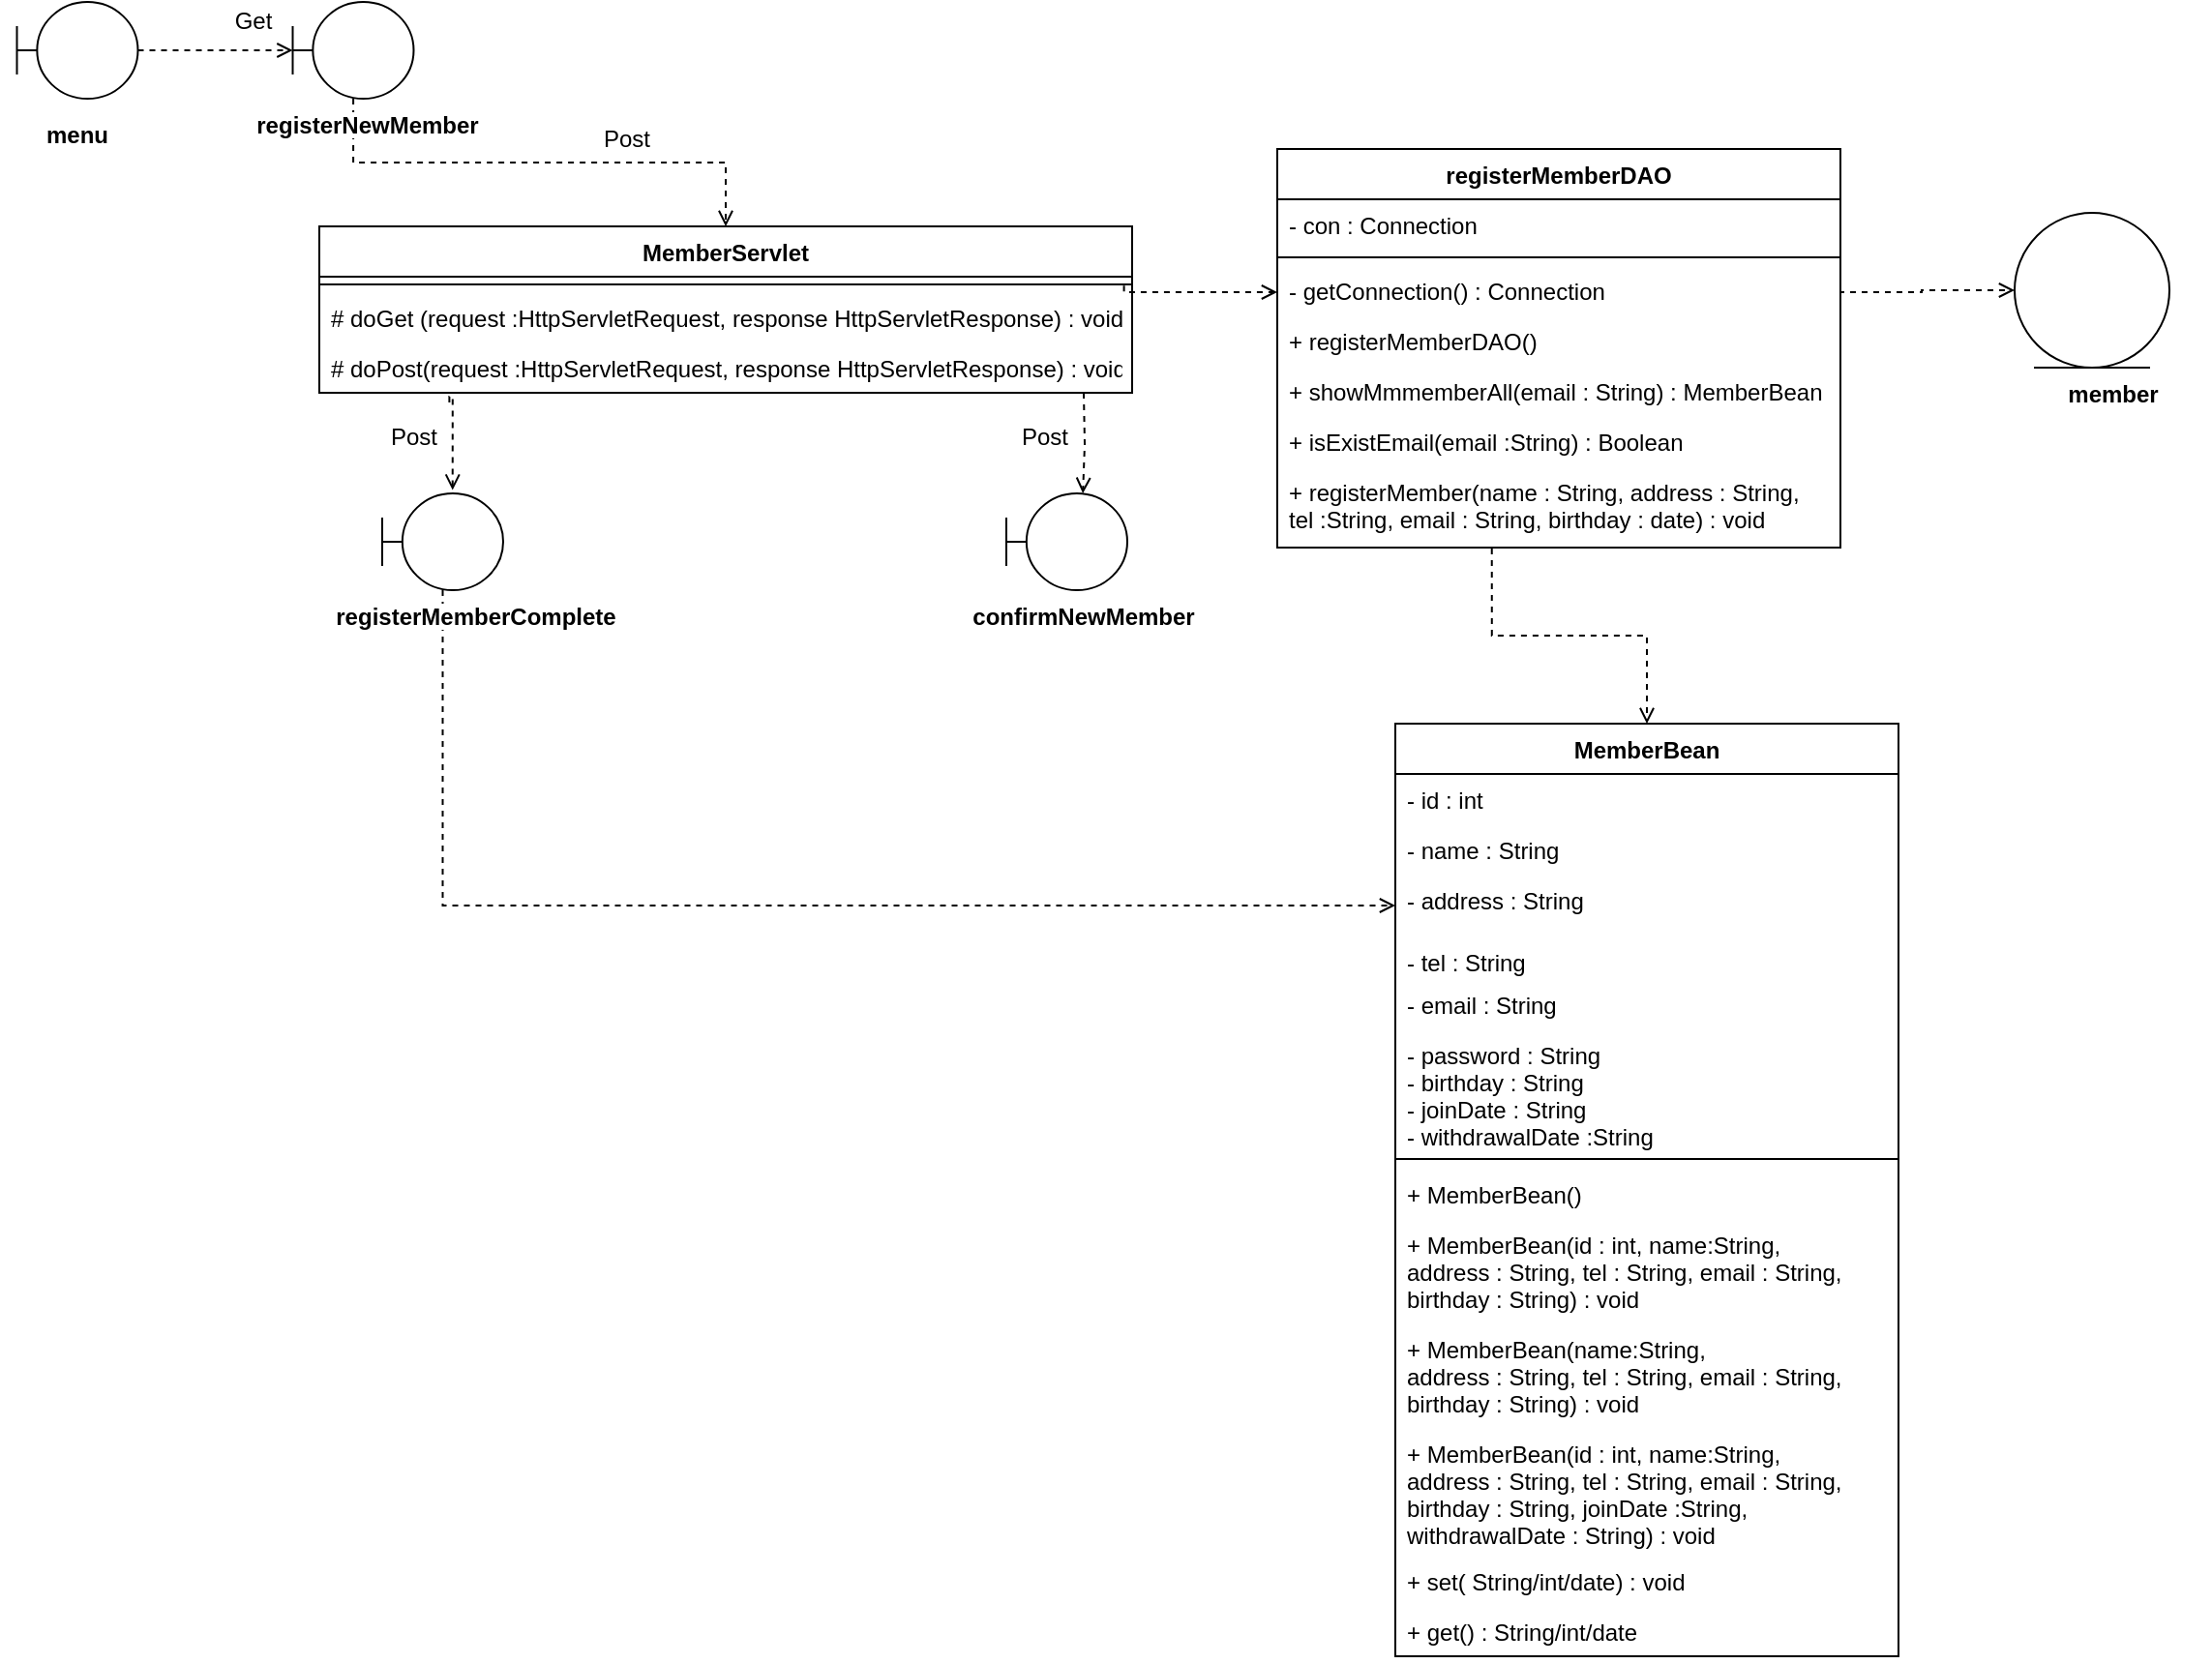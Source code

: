 <mxfile version="14.8.0" type="device" pages="3"><diagram id="FePYaZpmFcD8QGDyPhyd" name="新規会員登録"><mxGraphModel dx="669" dy="767" grid="1" gridSize="10" guides="1" tooltips="1" connect="1" arrows="1" fold="1" page="1" pageScale="1" pageWidth="827" pageHeight="1169" math="0" shadow="0"><root><mxCell id="0"/><mxCell id="1" parent="0"/><mxCell id="rGxcNndsqHn2p3FoHu4x-1" value="" style="edgeStyle=orthogonalEdgeStyle;rounded=0;orthogonalLoop=1;jettySize=auto;html=1;dashed=1;endArrow=open;endFill=0;exitX=0.381;exitY=1.013;exitDx=0;exitDy=0;exitPerimeter=0;" parent="1" source="rGxcNndsqHn2p3FoHu4x-18" target="yeMRPjB48G_pglmlxi6z-1" edge="1"><mxGeometry relative="1" as="geometry"><mxPoint x="919.94" y="820" as="targetPoint"/><Array as="points"/><mxPoint x="1059" y="782" as="sourcePoint"/></mxGeometry></mxCell><mxCell id="rGxcNndsqHn2p3FoHu4x-2" style="edgeStyle=orthogonalEdgeStyle;rounded=0;orthogonalLoop=1;jettySize=auto;html=1;dashed=1;endArrow=open;endFill=0;entryX=0;entryY=0.5;entryDx=0;entryDy=0;exitX=0.99;exitY=0.583;exitDx=0;exitDy=0;exitPerimeter=0;" parent="1" source="rGxcNndsqHn2p3FoHu4x-6" target="rGxcNndsqHn2p3FoHu4x-15" edge="1"><mxGeometry relative="1" as="geometry"><Array as="points"><mxPoint x="730" y="617"/></Array></mxGeometry></mxCell><mxCell id="rGxcNndsqHn2p3FoHu4x-3" style="edgeStyle=orthogonalEdgeStyle;rounded=0;orthogonalLoop=1;jettySize=auto;html=1;entryX=0.633;entryY=0;entryDx=0;entryDy=0;entryPerimeter=0;dashed=1;endArrow=open;endFill=0;" parent="1" target="rGxcNndsqHn2p3FoHu4x-20" edge="1"><mxGeometry relative="1" as="geometry"><mxPoint x="709" y="669" as="sourcePoint"/></mxGeometry></mxCell><mxCell id="rGxcNndsqHn2p3FoHu4x-4" style="edgeStyle=orthogonalEdgeStyle;rounded=0;orthogonalLoop=1;jettySize=auto;html=1;dashed=1;endArrow=open;endFill=0;exitX=0.16;exitY=1.192;exitDx=0;exitDy=0;entryX=0.582;entryY=-0.034;entryDx=0;entryDy=0;entryPerimeter=0;exitPerimeter=0;" parent="1" source="rGxcNndsqHn2p3FoHu4x-8" target="rGxcNndsqHn2p3FoHu4x-22" edge="1"><mxGeometry relative="1" as="geometry"><mxPoint x="1004" y="678" as="targetPoint"/><Array as="points"><mxPoint x="381" y="671"/><mxPoint x="383" y="671"/></Array></mxGeometry></mxCell><mxCell id="rGxcNndsqHn2p3FoHu4x-5" value="MemberServlet" style="swimlane;fontStyle=1;align=center;verticalAlign=top;childLayout=stackLayout;horizontal=1;startSize=26;horizontalStack=0;resizeParent=1;resizeParentMax=0;resizeLast=0;collapsible=1;marginBottom=0;labelBackgroundColor=#ffffff;" parent="1" vertex="1"><mxGeometry x="314" y="583" width="420" height="86" as="geometry"/></mxCell><mxCell id="rGxcNndsqHn2p3FoHu4x-6" value="" style="line;strokeWidth=1;fillColor=none;align=left;verticalAlign=middle;spacingTop=-1;spacingLeft=3;spacingRight=3;rotatable=0;labelPosition=right;points=[];portConstraint=eastwest;" parent="rGxcNndsqHn2p3FoHu4x-5" vertex="1"><mxGeometry y="26" width="420" height="8" as="geometry"/></mxCell><mxCell id="rGxcNndsqHn2p3FoHu4x-7" value="# doGet (request :HttpServletRequest, response HttpServletResponse) : void" style="text;strokeColor=none;fillColor=none;align=left;verticalAlign=top;spacingLeft=4;spacingRight=4;overflow=hidden;rotatable=0;points=[[0,0.5],[1,0.5]];portConstraint=eastwest;" parent="rGxcNndsqHn2p3FoHu4x-5" vertex="1"><mxGeometry y="34" width="420" height="26" as="geometry"/></mxCell><mxCell id="rGxcNndsqHn2p3FoHu4x-8" value="# doPost(request :HttpServletRequest, response HttpServletResponse) : void" style="text;strokeColor=none;fillColor=none;align=left;verticalAlign=top;spacingLeft=4;spacingRight=4;overflow=hidden;rotatable=0;points=[[0,0.5],[1,0.5]];portConstraint=eastwest;" parent="rGxcNndsqHn2p3FoHu4x-5" vertex="1"><mxGeometry y="60" width="420" height="26" as="geometry"/></mxCell><mxCell id="rGxcNndsqHn2p3FoHu4x-9" value="" style="edgeStyle=orthogonalEdgeStyle;rounded=0;orthogonalLoop=1;jettySize=auto;html=1;dashed=1;endArrow=open;endFill=0;" parent="1" source="rGxcNndsqHn2p3FoHu4x-10" target="rGxcNndsqHn2p3FoHu4x-27" edge="1"><mxGeometry relative="1" as="geometry"/></mxCell><mxCell id="rGxcNndsqHn2p3FoHu4x-10" value="" style="shape=umlBoundary;whiteSpace=wrap;html=1;labelBackgroundColor=#ffffff;" parent="1" vertex="1"><mxGeometry x="157.75" y="467" width="62.5" height="50" as="geometry"/></mxCell><mxCell id="rGxcNndsqHn2p3FoHu4x-11" style="edgeStyle=orthogonalEdgeStyle;rounded=0;orthogonalLoop=1;jettySize=auto;html=1;entryX=0;entryY=0.5;entryDx=0;entryDy=0;dashed=1;endArrow=open;endFill=0;exitX=1;exitY=0.5;exitDx=0;exitDy=0;" parent="1" source="rGxcNndsqHn2p3FoHu4x-15" target="rGxcNndsqHn2p3FoHu4x-24" edge="1"><mxGeometry relative="1" as="geometry"><Array as="points"><mxPoint x="1142" y="617"/></Array></mxGeometry></mxCell><mxCell id="rGxcNndsqHn2p3FoHu4x-12" value="registerMemberDAO" style="swimlane;fontStyle=1;align=center;verticalAlign=top;childLayout=stackLayout;horizontal=1;startSize=26;horizontalStack=0;resizeParent=1;resizeParentMax=0;resizeLast=0;collapsible=1;marginBottom=0;labelBackgroundColor=#ffffff;" parent="1" vertex="1"><mxGeometry x="809" y="543" width="291" height="206" as="geometry"/></mxCell><mxCell id="rGxcNndsqHn2p3FoHu4x-13" value="- con : Connection " style="text;strokeColor=none;fillColor=none;align=left;verticalAlign=top;spacingLeft=4;spacingRight=4;overflow=hidden;rotatable=0;points=[[0,0.5],[1,0.5]];portConstraint=eastwest;" parent="rGxcNndsqHn2p3FoHu4x-12" vertex="1"><mxGeometry y="26" width="291" height="26" as="geometry"/></mxCell><mxCell id="rGxcNndsqHn2p3FoHu4x-14" value="" style="line;strokeWidth=1;fillColor=none;align=left;verticalAlign=middle;spacingTop=-1;spacingLeft=3;spacingRight=3;rotatable=0;labelPosition=right;points=[];portConstraint=eastwest;" parent="rGxcNndsqHn2p3FoHu4x-12" vertex="1"><mxGeometry y="52" width="291" height="8" as="geometry"/></mxCell><mxCell id="rGxcNndsqHn2p3FoHu4x-15" value="- getConnection() : Connection" style="text;strokeColor=none;fillColor=none;align=left;verticalAlign=top;spacingLeft=4;spacingRight=4;overflow=hidden;rotatable=0;points=[[0,0.5],[1,0.5]];portConstraint=eastwest;" parent="rGxcNndsqHn2p3FoHu4x-12" vertex="1"><mxGeometry y="60" width="291" height="26" as="geometry"/></mxCell><mxCell id="rGxcNndsqHn2p3FoHu4x-16" value="+ registerMemberDAO() " style="text;strokeColor=none;fillColor=none;align=left;verticalAlign=top;spacingLeft=4;spacingRight=4;overflow=hidden;rotatable=0;points=[[0,0.5],[1,0.5]];portConstraint=eastwest;" parent="rGxcNndsqHn2p3FoHu4x-12" vertex="1"><mxGeometry y="86" width="291" height="26" as="geometry"/></mxCell><mxCell id="5uRpRZhmARRJPAZSPRSS-2" value="+ showMmmemberAll(email : String) : MemberBean" style="text;strokeColor=none;fillColor=none;align=left;verticalAlign=top;spacingLeft=4;spacingRight=4;overflow=hidden;rotatable=0;points=[[0,0.5],[1,0.5]];portConstraint=eastwest;" parent="rGxcNndsqHn2p3FoHu4x-12" vertex="1"><mxGeometry y="112" width="291" height="26" as="geometry"/></mxCell><mxCell id="rGxcNndsqHn2p3FoHu4x-17" value="+ isExistEmail(email :String) : Boolean" style="text;strokeColor=none;fillColor=none;align=left;verticalAlign=top;spacingLeft=4;spacingRight=4;overflow=hidden;rotatable=0;points=[[0,0.5],[1,0.5]];portConstraint=eastwest;" parent="rGxcNndsqHn2p3FoHu4x-12" vertex="1"><mxGeometry y="138" width="291" height="26" as="geometry"/></mxCell><mxCell id="rGxcNndsqHn2p3FoHu4x-18" value="+ registerMember(name : String, address : String,&#10;tel :String, email : String, birthday : date) : void" style="text;strokeColor=none;fillColor=none;align=left;verticalAlign=top;spacingLeft=4;spacingRight=4;overflow=hidden;rotatable=0;points=[[0,0.5],[1,0.5]];portConstraint=eastwest;" parent="rGxcNndsqHn2p3FoHu4x-12" vertex="1"><mxGeometry y="164" width="291" height="42" as="geometry"/></mxCell><mxCell id="rGxcNndsqHn2p3FoHu4x-19" value="menu" style="text;align=center;fontStyle=1;verticalAlign=middle;spacingLeft=3;spacingRight=3;strokeColor=none;rotatable=0;points=[[0,0.5],[1,0.5]];portConstraint=eastwest;labelBackgroundColor=#ffffff;" parent="1" vertex="1"><mxGeometry x="149" y="522" width="80" height="26" as="geometry"/></mxCell><mxCell id="rGxcNndsqHn2p3FoHu4x-20" value="" style="shape=umlBoundary;whiteSpace=wrap;html=1;labelBackgroundColor=#ffffff;" parent="1" vertex="1"><mxGeometry x="669" y="721" width="62.5" height="50" as="geometry"/></mxCell><mxCell id="rGxcNndsqHn2p3FoHu4x-21" value="confirmNewMember" style="text;align=center;fontStyle=1;verticalAlign=middle;spacingLeft=3;spacingRight=3;strokeColor=none;rotatable=0;points=[[0,0.5],[1,0.5]];portConstraint=eastwest;labelBackgroundColor=#ffffff;" parent="1" vertex="1"><mxGeometry x="649" y="771" width="120" height="26" as="geometry"/></mxCell><mxCell id="5uRpRZhmARRJPAZSPRSS-1" style="edgeStyle=orthogonalEdgeStyle;rounded=0;orthogonalLoop=1;jettySize=auto;html=1;entryX=0;entryY=0.5;entryDx=0;entryDy=0;dashed=1;endArrow=open;endFill=0;" parent="1" source="rGxcNndsqHn2p3FoHu4x-22" target="yeMRPjB48G_pglmlxi6z-4" edge="1"><mxGeometry relative="1" as="geometry"><mxPoint x="874.5" y="914" as="targetPoint"/></mxGeometry></mxCell><mxCell id="rGxcNndsqHn2p3FoHu4x-22" value="" style="shape=umlBoundary;whiteSpace=wrap;html=1;labelBackgroundColor=#ffffff;" parent="1" vertex="1"><mxGeometry x="346.5" y="721" width="62.5" height="50" as="geometry"/></mxCell><mxCell id="rGxcNndsqHn2p3FoHu4x-23" value="registerMemberComplete" style="text;align=center;fontStyle=1;verticalAlign=middle;spacingLeft=3;spacingRight=3;strokeColor=none;rotatable=0;points=[[0,0.5],[1,0.5]];portConstraint=eastwest;labelBackgroundColor=#ffffff;" parent="1" vertex="1"><mxGeometry x="320" y="778.5" width="150" height="11" as="geometry"/></mxCell><mxCell id="rGxcNndsqHn2p3FoHu4x-24" value="" style="ellipse;shape=umlEntity;whiteSpace=wrap;html=1;labelBackgroundColor=#ffffff;" parent="1" vertex="1"><mxGeometry x="1190" y="576" width="80" height="80" as="geometry"/></mxCell><mxCell id="rGxcNndsqHn2p3FoHu4x-25" value="member" style="text;align=center;fontStyle=1;verticalAlign=middle;spacingLeft=3;spacingRight=3;strokeColor=none;rotatable=0;points=[[0,0.5],[1,0.5]];portConstraint=eastwest;labelBackgroundColor=#ffffff;" parent="1" vertex="1"><mxGeometry x="1191" y="656" width="100" height="26" as="geometry"/></mxCell><mxCell id="rGxcNndsqHn2p3FoHu4x-26" style="edgeStyle=orthogonalEdgeStyle;rounded=0;orthogonalLoop=1;jettySize=auto;html=1;entryX=0.5;entryY=0;entryDx=0;entryDy=0;dashed=1;endArrow=open;endFill=0;" parent="1" source="rGxcNndsqHn2p3FoHu4x-27" target="rGxcNndsqHn2p3FoHu4x-5" edge="1"><mxGeometry relative="1" as="geometry"/></mxCell><mxCell id="rGxcNndsqHn2p3FoHu4x-27" value="" style="shape=umlBoundary;whiteSpace=wrap;html=1;labelBackgroundColor=#ffffff;" parent="1" vertex="1"><mxGeometry x="300.25" y="467" width="62.5" height="50" as="geometry"/></mxCell><mxCell id="rGxcNndsqHn2p3FoHu4x-28" value="registerNewMember" style="text;align=center;fontStyle=1;verticalAlign=middle;spacingLeft=3;spacingRight=3;strokeColor=none;rotatable=0;points=[[0,0.5],[1,0.5]];portConstraint=eastwest;labelBackgroundColor=#ffffff;" parent="1" vertex="1"><mxGeometry x="269" y="517" width="140" height="26" as="geometry"/></mxCell><mxCell id="rGxcNndsqHn2p3FoHu4x-40" value="Get" style="text;html=1;strokeColor=none;fillColor=none;align=center;verticalAlign=middle;whiteSpace=wrap;rounded=0;" parent="1" vertex="1"><mxGeometry x="260.25" y="467" width="40" height="20" as="geometry"/></mxCell><mxCell id="rGxcNndsqHn2p3FoHu4x-41" value="Post" style="text;html=1;strokeColor=none;fillColor=none;align=center;verticalAlign=middle;whiteSpace=wrap;rounded=0;" parent="1" vertex="1"><mxGeometry x="452.75" y="528" width="40" height="20" as="geometry"/></mxCell><mxCell id="rGxcNndsqHn2p3FoHu4x-42" value="Post" style="text;html=1;strokeColor=none;fillColor=none;align=center;verticalAlign=middle;whiteSpace=wrap;rounded=0;" parent="1" vertex="1"><mxGeometry x="669" y="682" width="40" height="20" as="geometry"/></mxCell><mxCell id="rGxcNndsqHn2p3FoHu4x-43" value="Post" style="text;html=1;strokeColor=none;fillColor=none;align=center;verticalAlign=middle;whiteSpace=wrap;rounded=0;" parent="1" vertex="1"><mxGeometry x="343" y="682" width="40" height="20" as="geometry"/></mxCell><mxCell id="yeMRPjB48G_pglmlxi6z-1" value="MemberBean" style="swimlane;fontStyle=1;align=center;verticalAlign=top;childLayout=stackLayout;horizontal=1;startSize=26;horizontalStack=0;resizeParent=1;resizeParentMax=0;resizeLast=0;collapsible=1;marginBottom=0;labelBackgroundColor=#ffffff;" vertex="1" parent="1"><mxGeometry x="870" y="840" width="260" height="482" as="geometry"/></mxCell><mxCell id="yeMRPjB48G_pglmlxi6z-2" value="- id : int" style="text;strokeColor=none;fillColor=none;align=left;verticalAlign=top;spacingLeft=4;spacingRight=4;overflow=hidden;rotatable=0;points=[[0,0.5],[1,0.5]];portConstraint=eastwest;" vertex="1" parent="yeMRPjB48G_pglmlxi6z-1"><mxGeometry y="26" width="260" height="26" as="geometry"/></mxCell><mxCell id="yeMRPjB48G_pglmlxi6z-3" value="- name : String" style="text;strokeColor=none;fillColor=none;align=left;verticalAlign=top;spacingLeft=4;spacingRight=4;overflow=hidden;rotatable=0;points=[[0,0.5],[1,0.5]];portConstraint=eastwest;" vertex="1" parent="yeMRPjB48G_pglmlxi6z-1"><mxGeometry y="52" width="260" height="26" as="geometry"/></mxCell><mxCell id="yeMRPjB48G_pglmlxi6z-4" value="- address : String" style="text;strokeColor=none;fillColor=none;align=left;verticalAlign=top;spacingLeft=4;spacingRight=4;overflow=hidden;rotatable=0;points=[[0,0.5],[1,0.5]];portConstraint=eastwest;" vertex="1" parent="yeMRPjB48G_pglmlxi6z-1"><mxGeometry y="78" width="260" height="32" as="geometry"/></mxCell><mxCell id="yeMRPjB48G_pglmlxi6z-5" value="- tel : String" style="text;strokeColor=none;fillColor=none;align=left;verticalAlign=top;spacingLeft=4;spacingRight=4;overflow=hidden;rotatable=0;points=[[0,0.5],[1,0.5]];portConstraint=eastwest;" vertex="1" parent="yeMRPjB48G_pglmlxi6z-1"><mxGeometry y="110" width="260" height="22" as="geometry"/></mxCell><mxCell id="yeMRPjB48G_pglmlxi6z-6" value="- email : String" style="text;strokeColor=none;fillColor=none;align=left;verticalAlign=top;spacingLeft=4;spacingRight=4;overflow=hidden;rotatable=0;points=[[0,0.5],[1,0.5]];portConstraint=eastwest;" vertex="1" parent="yeMRPjB48G_pglmlxi6z-1"><mxGeometry y="132" width="260" height="26" as="geometry"/></mxCell><mxCell id="yeMRPjB48G_pglmlxi6z-7" value="- password : String&#10;- birthday : String&#10;- joinDate : String&#10;- withdrawalDate :String" style="text;strokeColor=none;fillColor=none;align=left;verticalAlign=top;spacingLeft=4;spacingRight=4;overflow=hidden;rotatable=0;points=[[0,0.5],[1,0.5]];portConstraint=eastwest;" vertex="1" parent="yeMRPjB48G_pglmlxi6z-1"><mxGeometry y="158" width="260" height="62" as="geometry"/></mxCell><mxCell id="yeMRPjB48G_pglmlxi6z-8" value="" style="line;strokeWidth=1;fillColor=none;align=left;verticalAlign=middle;spacingTop=-1;spacingLeft=3;spacingRight=3;rotatable=0;labelPosition=right;points=[];portConstraint=eastwest;" vertex="1" parent="yeMRPjB48G_pglmlxi6z-1"><mxGeometry y="220" width="260" height="10" as="geometry"/></mxCell><mxCell id="yeMRPjB48G_pglmlxi6z-9" value="+ MemberBean()" style="text;strokeColor=none;fillColor=none;align=left;verticalAlign=top;spacingLeft=4;spacingRight=4;overflow=hidden;rotatable=0;points=[[0,0.5],[1,0.5]];portConstraint=eastwest;" vertex="1" parent="yeMRPjB48G_pglmlxi6z-1"><mxGeometry y="230" width="260" height="26" as="geometry"/></mxCell><mxCell id="yeMRPjB48G_pglmlxi6z-10" value="+ MemberBean(id : int, name:String,&#10;address : String, tel : String, email : String, &#10;birthday : String) : void" style="text;strokeColor=none;fillColor=none;align=left;verticalAlign=top;spacingLeft=4;spacingRight=4;overflow=hidden;rotatable=0;points=[[0,0.5],[1,0.5]];portConstraint=eastwest;" vertex="1" parent="yeMRPjB48G_pglmlxi6z-1"><mxGeometry y="256" width="260" height="54" as="geometry"/></mxCell><mxCell id="yeMRPjB48G_pglmlxi6z-11" value="+ MemberBean(name:String,&#10;address : String, tel : String, email : String, &#10;birthday : String) : void" style="text;strokeColor=none;fillColor=none;align=left;verticalAlign=top;spacingLeft=4;spacingRight=4;overflow=hidden;rotatable=0;points=[[0,0.5],[1,0.5]];portConstraint=eastwest;" vertex="1" parent="yeMRPjB48G_pglmlxi6z-1"><mxGeometry y="310" width="260" height="54" as="geometry"/></mxCell><mxCell id="yeMRPjB48G_pglmlxi6z-12" value="+ MemberBean(id : int, name:String,&#10;address : String, tel : String, email : String, &#10;birthday : String, joinDate :String,&#10;withdrawalDate : String) : void" style="text;strokeColor=none;fillColor=none;align=left;verticalAlign=top;spacingLeft=4;spacingRight=4;overflow=hidden;rotatable=0;points=[[0,0.5],[1,0.5]];portConstraint=eastwest;" vertex="1" parent="yeMRPjB48G_pglmlxi6z-1"><mxGeometry y="364" width="260" height="66" as="geometry"/></mxCell><mxCell id="yeMRPjB48G_pglmlxi6z-13" value="+ set( String/int/date) : void" style="text;strokeColor=none;fillColor=none;align=left;verticalAlign=top;spacingLeft=4;spacingRight=4;overflow=hidden;rotatable=0;points=[[0,0.5],[1,0.5]];portConstraint=eastwest;" vertex="1" parent="yeMRPjB48G_pglmlxi6z-1"><mxGeometry y="430" width="260" height="26" as="geometry"/></mxCell><mxCell id="yeMRPjB48G_pglmlxi6z-14" value="+ get() : String/int/date" style="text;strokeColor=none;fillColor=none;align=left;verticalAlign=top;spacingLeft=4;spacingRight=4;overflow=hidden;rotatable=0;points=[[0,0.5],[1,0.5]];portConstraint=eastwest;" vertex="1" parent="yeMRPjB48G_pglmlxi6z-1"><mxGeometry y="456" width="260" height="26" as="geometry"/></mxCell></root></mxGraphModel></diagram><diagram name="会員検索・退会" id="fvG5xMY5CvLK9sQtSo45"><mxGraphModel dx="669" dy="767" grid="1" gridSize="10" guides="1" tooltips="1" connect="1" arrows="1" fold="1" page="1" pageScale="1" pageWidth="827" pageHeight="1169" math="0" shadow="0"><root><mxCell id="UVWMhbu85ahoSnk7gNux-0"/><mxCell id="UVWMhbu85ahoSnk7gNux-1" parent="UVWMhbu85ahoSnk7gNux-0"/><mxCell id="DkRwzIB5Nytj6muvnnxL-1" style="edgeStyle=orthogonalEdgeStyle;rounded=0;orthogonalLoop=1;jettySize=auto;html=1;dashed=1;endArrow=open;endFill=0;entryX=0;entryY=0.5;entryDx=0;entryDy=0;exitX=0.99;exitY=0.583;exitDx=0;exitDy=0;exitPerimeter=0;" parent="UVWMhbu85ahoSnk7gNux-1" source="DkRwzIB5Nytj6muvnnxL-5" target="DkRwzIB5Nytj6muvnnxL-23" edge="1"><mxGeometry relative="1" as="geometry"><Array as="points"><mxPoint x="731" y="250"/></Array></mxGeometry></mxCell><mxCell id="DkRwzIB5Nytj6muvnnxL-2" style="edgeStyle=orthogonalEdgeStyle;rounded=0;orthogonalLoop=1;jettySize=auto;html=1;exitX=1.005;exitY=-0.077;exitDx=0;exitDy=0;entryX=0.633;entryY=0;entryDx=0;entryDy=0;entryPerimeter=0;dashed=1;endArrow=open;endFill=0;exitPerimeter=0;" parent="UVWMhbu85ahoSnk7gNux-1" source="ddNSV-u8jzlq-nIW0lmL-3" target="DkRwzIB5Nytj6muvnnxL-27" edge="1"><mxGeometry relative="1" as="geometry"/></mxCell><mxCell id="DkRwzIB5Nytj6muvnnxL-3" style="edgeStyle=orthogonalEdgeStyle;rounded=0;orthogonalLoop=1;jettySize=auto;html=1;dashed=1;endArrow=open;endFill=0;exitX=0.624;exitY=1.154;exitDx=0;exitDy=0;entryX=0.582;entryY=-0.034;entryDx=0;entryDy=0;entryPerimeter=0;exitPerimeter=0;" parent="UVWMhbu85ahoSnk7gNux-1" source="ddNSV-u8jzlq-nIW0lmL-3" target="DkRwzIB5Nytj6muvnnxL-29" edge="1"><mxGeometry relative="1" as="geometry"><mxPoint x="1005" y="311" as="targetPoint"/><Array as="points"><mxPoint x="580" y="306"/></Array></mxGeometry></mxCell><mxCell id="DkRwzIB5Nytj6muvnnxL-43" style="edgeStyle=orthogonalEdgeStyle;rounded=0;orthogonalLoop=1;jettySize=auto;html=1;entryX=0.5;entryY=0;entryDx=0;entryDy=0;dashed=1;endArrow=open;endFill=0;" parent="UVWMhbu85ahoSnk7gNux-1" source="DkRwzIB5Nytj6muvnnxL-4" target="DkRwzIB5Nytj6muvnnxL-36" edge="1"><mxGeometry relative="1" as="geometry"/></mxCell><mxCell id="DkRwzIB5Nytj6muvnnxL-52" style="edgeStyle=orthogonalEdgeStyle;rounded=0;orthogonalLoop=1;jettySize=auto;html=1;exitX=0;exitY=0.25;exitDx=0;exitDy=0;dashed=1;endArrow=open;endFill=0;" parent="UVWMhbu85ahoSnk7gNux-1" source="DkRwzIB5Nytj6muvnnxL-4" target="DkRwzIB5Nytj6muvnnxL-50" edge="1"><mxGeometry relative="1" as="geometry"/></mxCell><mxCell id="DkRwzIB5Nytj6muvnnxL-53" style="edgeStyle=orthogonalEdgeStyle;rounded=0;orthogonalLoop=1;jettySize=auto;html=1;exitX=0;exitY=0.5;exitDx=0;exitDy=0;dashed=1;endArrow=open;endFill=0;" parent="UVWMhbu85ahoSnk7gNux-1" source="DkRwzIB5Nytj6muvnnxL-4" target="DkRwzIB5Nytj6muvnnxL-48" edge="1"><mxGeometry relative="1" as="geometry"/></mxCell><mxCell id="DkRwzIB5Nytj6muvnnxL-4" value="MemberServlet" style="swimlane;fontStyle=1;align=center;verticalAlign=top;childLayout=stackLayout;horizontal=1;startSize=26;horizontalStack=0;resizeParent=1;resizeParentMax=0;resizeLast=0;collapsible=1;marginBottom=0;labelBackgroundColor=#ffffff;" parent="UVWMhbu85ahoSnk7gNux-1" vertex="1"><mxGeometry x="315" y="216" width="420" height="86" as="geometry"/></mxCell><mxCell id="DkRwzIB5Nytj6muvnnxL-5" value="" style="line;strokeWidth=1;fillColor=none;align=left;verticalAlign=middle;spacingTop=-1;spacingLeft=3;spacingRight=3;rotatable=0;labelPosition=right;points=[];portConstraint=eastwest;" parent="DkRwzIB5Nytj6muvnnxL-4" vertex="1"><mxGeometry y="26" width="420" height="8" as="geometry"/></mxCell><mxCell id="DkRwzIB5Nytj6muvnnxL-6" value="# doGet (request :HttpServletRequest, response HttpServletResponse) : void" style="text;strokeColor=none;fillColor=none;align=left;verticalAlign=top;spacingLeft=4;spacingRight=4;overflow=hidden;rotatable=0;points=[[0,0.5],[1,0.5]];portConstraint=eastwest;" parent="DkRwzIB5Nytj6muvnnxL-4" vertex="1"><mxGeometry y="34" width="420" height="26" as="geometry"/></mxCell><mxCell id="ddNSV-u8jzlq-nIW0lmL-3" value="# doPost(request :HttpServletRequest, response HttpServletResponse) : void" style="text;strokeColor=none;fillColor=none;align=left;verticalAlign=top;spacingLeft=4;spacingRight=4;overflow=hidden;rotatable=0;points=[[0,0.5],[1,0.5]];portConstraint=eastwest;" parent="DkRwzIB5Nytj6muvnnxL-4" vertex="1"><mxGeometry y="60" width="420" height="26" as="geometry"/></mxCell><mxCell id="DkRwzIB5Nytj6muvnnxL-7" value="" style="edgeStyle=orthogonalEdgeStyle;rounded=0;orthogonalLoop=1;jettySize=auto;html=1;dashed=1;endArrow=open;endFill=0;" parent="UVWMhbu85ahoSnk7gNux-1" source="DkRwzIB5Nytj6muvnnxL-8" target="DkRwzIB5Nytj6muvnnxL-34" edge="1"><mxGeometry relative="1" as="geometry"/></mxCell><mxCell id="DkRwzIB5Nytj6muvnnxL-8" value="" style="shape=umlBoundary;whiteSpace=wrap;html=1;labelBackgroundColor=#ffffff;" parent="UVWMhbu85ahoSnk7gNux-1" vertex="1"><mxGeometry x="158.75" y="100" width="62.5" height="50" as="geometry"/></mxCell><mxCell id="DkRwzIB5Nytj6muvnnxL-19" style="edgeStyle=orthogonalEdgeStyle;rounded=0;orthogonalLoop=1;jettySize=auto;html=1;entryX=0.5;entryY=0;entryDx=0;entryDy=0;dashed=1;endArrow=open;endFill=0;exitX=1;exitY=0.5;exitDx=0;exitDy=0;" parent="UVWMhbu85ahoSnk7gNux-1" source="DkRwzIB5Nytj6muvnnxL-23" target="DkRwzIB5Nytj6muvnnxL-31" edge="1"><mxGeometry relative="1" as="geometry"><Array as="points"><mxPoint x="1143" y="250"/><mxPoint x="1143" y="690"/><mxPoint x="1140" y="690"/></Array></mxGeometry></mxCell><mxCell id="DkRwzIB5Nytj6muvnnxL-20" value="searchMemberDAO" style="swimlane;fontStyle=1;align=center;verticalAlign=top;childLayout=stackLayout;horizontal=1;startSize=26;horizontalStack=0;resizeParent=1;resizeParentMax=0;resizeLast=0;collapsible=1;marginBottom=0;labelBackgroundColor=#ffffff;" parent="UVWMhbu85ahoSnk7gNux-1" vertex="1"><mxGeometry x="827" y="177" width="293" height="190" as="geometry"/></mxCell><mxCell id="DkRwzIB5Nytj6muvnnxL-21" value="- con : Connection " style="text;strokeColor=none;fillColor=none;align=left;verticalAlign=top;spacingLeft=4;spacingRight=4;overflow=hidden;rotatable=0;points=[[0,0.5],[1,0.5]];portConstraint=eastwest;" parent="DkRwzIB5Nytj6muvnnxL-20" vertex="1"><mxGeometry y="26" width="293" height="26" as="geometry"/></mxCell><mxCell id="DkRwzIB5Nytj6muvnnxL-22" value="" style="line;strokeWidth=1;fillColor=none;align=left;verticalAlign=middle;spacingTop=-1;spacingLeft=3;spacingRight=3;rotatable=0;labelPosition=right;points=[];portConstraint=eastwest;" parent="DkRwzIB5Nytj6muvnnxL-20" vertex="1"><mxGeometry y="52" width="293" height="8" as="geometry"/></mxCell><mxCell id="DkRwzIB5Nytj6muvnnxL-23" value="- getConnection() : Connection" style="text;strokeColor=none;fillColor=none;align=left;verticalAlign=top;spacingLeft=4;spacingRight=4;overflow=hidden;rotatable=0;points=[[0,0.5],[1,0.5]];portConstraint=eastwest;" parent="DkRwzIB5Nytj6muvnnxL-20" vertex="1"><mxGeometry y="60" width="293" height="26" as="geometry"/></mxCell><mxCell id="ddNSV-u8jzlq-nIW0lmL-0" value="+ searchMemberDAO()" style="text;strokeColor=none;fillColor=none;align=left;verticalAlign=top;spacingLeft=4;spacingRight=4;overflow=hidden;rotatable=0;points=[[0,0.5],[1,0.5]];portConstraint=eastwest;" parent="DkRwzIB5Nytj6muvnnxL-20" vertex="1"><mxGeometry y="86" width="293" height="26" as="geometry"/></mxCell><mxCell id="DkRwzIB5Nytj6muvnnxL-25" value="+ showAllMemberInfo() : List&lt;MemberBean&gt;" style="text;strokeColor=none;fillColor=none;align=left;verticalAlign=top;spacingLeft=4;spacingRight=4;overflow=hidden;rotatable=0;points=[[0,0.5],[1,0.5]];portConstraint=eastwest;" parent="DkRwzIB5Nytj6muvnnxL-20" vertex="1"><mxGeometry y="112" width="293" height="26" as="geometry"/></mxCell><mxCell id="DBZbkjBuwtPqwsLRpwol-0" value="+ findMemberById(memberId : int) : MemberBean" style="text;strokeColor=none;fillColor=none;align=left;verticalAlign=top;spacingLeft=4;spacingRight=4;overflow=hidden;rotatable=0;points=[[0,0.5],[1,0.5]];portConstraint=eastwest;" parent="DkRwzIB5Nytj6muvnnxL-20" vertex="1"><mxGeometry y="138" width="293" height="26" as="geometry"/></mxCell><mxCell id="DBZbkjBuwtPqwsLRpwol-1" value="+ findMemberByEmail(email : String) : MemberBean" style="text;strokeColor=none;fillColor=none;align=left;verticalAlign=top;spacingLeft=4;spacingRight=4;overflow=hidden;rotatable=0;points=[[0,0.5],[1,0.5]];portConstraint=eastwest;" parent="DkRwzIB5Nytj6muvnnxL-20" vertex="1"><mxGeometry y="164" width="293" height="26" as="geometry"/></mxCell><mxCell id="DkRwzIB5Nytj6muvnnxL-26" value="menu" style="text;align=center;fontStyle=1;verticalAlign=middle;spacingLeft=3;spacingRight=3;strokeColor=none;rotatable=0;points=[[0,0.5],[1,0.5]];portConstraint=eastwest;labelBackgroundColor=#ffffff;" parent="UVWMhbu85ahoSnk7gNux-1" vertex="1"><mxGeometry x="150" y="155" width="80" height="26" as="geometry"/></mxCell><mxCell id="DkRwzIB5Nytj6muvnnxL-42" style="edgeStyle=orthogonalEdgeStyle;rounded=0;orthogonalLoop=1;jettySize=auto;html=1;entryX=0.092;entryY=-0.005;entryDx=0;entryDy=0;entryPerimeter=0;dashed=1;endArrow=open;endFill=0;" parent="UVWMhbu85ahoSnk7gNux-1" source="DkRwzIB5Nytj6muvnnxL-27" edge="1"><mxGeometry relative="1" as="geometry"><mxPoint x="734.72" y="546.59" as="targetPoint"/><Array as="points"><mxPoint x="735" y="420"/><mxPoint x="735" y="420"/></Array></mxGeometry></mxCell><mxCell id="DkRwzIB5Nytj6muvnnxL-27" value="" style="shape=umlBoundary;whiteSpace=wrap;html=1;labelBackgroundColor=#ffffff;" parent="UVWMhbu85ahoSnk7gNux-1" vertex="1"><mxGeometry x="700" y="330" width="62.5" height="50" as="geometry"/></mxCell><mxCell id="DkRwzIB5Nytj6muvnnxL-28" value="searchMemberResult" style="text;align=center;fontStyle=1;verticalAlign=middle;spacingLeft=3;spacingRight=3;strokeColor=none;rotatable=0;points=[[0,0.5],[1,0.5]];portConstraint=eastwest;labelBackgroundColor=#ffffff;" parent="UVWMhbu85ahoSnk7gNux-1" vertex="1"><mxGeometry x="680" y="384" width="120" height="26" as="geometry"/></mxCell><mxCell id="DkRwzIB5Nytj6muvnnxL-54" style="edgeStyle=orthogonalEdgeStyle;rounded=0;orthogonalLoop=1;jettySize=auto;html=1;entryX=0;entryY=0.5;entryDx=0;entryDy=0;dashed=1;endArrow=open;endFill=0;" parent="UVWMhbu85ahoSnk7gNux-1" source="DkRwzIB5Nytj6muvnnxL-29" edge="1"><mxGeometry relative="1" as="geometry"><mxPoint x="720" y="587" as="targetPoint"/><Array as="points"><mxPoint x="670" y="385"/><mxPoint x="670" y="587"/></Array></mxGeometry></mxCell><mxCell id="DkRwzIB5Nytj6muvnnxL-29" value="" style="shape=umlBoundary;whiteSpace=wrap;html=1;labelBackgroundColor=#ffffff;" parent="UVWMhbu85ahoSnk7gNux-1" vertex="1"><mxGeometry x="543.75" y="360" width="62.5" height="50" as="geometry"/></mxCell><mxCell id="DkRwzIB5Nytj6muvnnxL-30" value="canDeleteMember" style="text;align=center;fontStyle=1;verticalAlign=middle;spacingLeft=3;spacingRight=3;strokeColor=none;rotatable=0;points=[[0,0.5],[1,0.5]];portConstraint=eastwest;labelBackgroundColor=#ffffff;" parent="UVWMhbu85ahoSnk7gNux-1" vertex="1"><mxGeometry x="500" y="425" width="150" height="15" as="geometry"/></mxCell><mxCell id="DkRwzIB5Nytj6muvnnxL-31" value="" style="ellipse;shape=umlEntity;whiteSpace=wrap;html=1;labelBackgroundColor=#ffffff;" parent="UVWMhbu85ahoSnk7gNux-1" vertex="1"><mxGeometry x="1100" y="706" width="80" height="80" as="geometry"/></mxCell><mxCell id="DkRwzIB5Nytj6muvnnxL-32" value="member" style="text;align=center;fontStyle=1;verticalAlign=middle;spacingLeft=3;spacingRight=3;strokeColor=none;rotatable=0;points=[[0,0.5],[1,0.5]];portConstraint=eastwest;labelBackgroundColor=#ffffff;" parent="UVWMhbu85ahoSnk7gNux-1" vertex="1"><mxGeometry x="1100" y="786" width="100" height="26" as="geometry"/></mxCell><mxCell id="DkRwzIB5Nytj6muvnnxL-33" style="edgeStyle=orthogonalEdgeStyle;rounded=0;orthogonalLoop=1;jettySize=auto;html=1;entryX=0.5;entryY=0;entryDx=0;entryDy=0;dashed=1;endArrow=open;endFill=0;" parent="UVWMhbu85ahoSnk7gNux-1" source="DkRwzIB5Nytj6muvnnxL-34" target="DkRwzIB5Nytj6muvnnxL-4" edge="1"><mxGeometry relative="1" as="geometry"/></mxCell><mxCell id="DkRwzIB5Nytj6muvnnxL-34" value="" style="shape=umlBoundary;whiteSpace=wrap;html=1;labelBackgroundColor=#ffffff;" parent="UVWMhbu85ahoSnk7gNux-1" vertex="1"><mxGeometry x="301.25" y="100" width="62.5" height="50" as="geometry"/></mxCell><mxCell id="DkRwzIB5Nytj6muvnnxL-35" value="seearchMemberMember" style="text;align=center;fontStyle=1;verticalAlign=middle;spacingLeft=3;spacingRight=3;strokeColor=none;rotatable=0;points=[[0,0.5],[1,0.5]];portConstraint=eastwest;labelBackgroundColor=#ffffff;" parent="UVWMhbu85ahoSnk7gNux-1" vertex="1"><mxGeometry x="270" y="150" width="150" height="26" as="geometry"/></mxCell><mxCell id="DkRwzIB5Nytj6muvnnxL-47" style="edgeStyle=orthogonalEdgeStyle;rounded=0;orthogonalLoop=1;jettySize=auto;html=1;entryX=0.5;entryY=0;entryDx=0;entryDy=0;dashed=1;endArrow=open;endFill=0;" parent="UVWMhbu85ahoSnk7gNux-1" source="DkRwzIB5Nytj6muvnnxL-36" target="DkRwzIB5Nytj6muvnnxL-45" edge="1"><mxGeometry relative="1" as="geometry"/></mxCell><mxCell id="DkRwzIB5Nytj6muvnnxL-55" style="edgeStyle=orthogonalEdgeStyle;rounded=0;orthogonalLoop=1;jettySize=auto;html=1;entryX=0.5;entryY=1;entryDx=0;entryDy=0;dashed=1;endArrow=open;endFill=0;exitX=0.775;exitY=1.077;exitDx=0;exitDy=0;exitPerimeter=0;" parent="UVWMhbu85ahoSnk7gNux-1" source="DkRwzIB5Nytj6muvnnxL-41" target="DkRwzIB5Nytj6muvnnxL-31" edge="1"><mxGeometry relative="1" as="geometry"><Array as="points"><mxPoint x="444" y="1110"/><mxPoint x="1140" y="1110"/></Array></mxGeometry></mxCell><mxCell id="DkRwzIB5Nytj6muvnnxL-36" value="deleteMemberDAO" style="swimlane;fontStyle=1;align=center;verticalAlign=top;childLayout=stackLayout;horizontal=1;startSize=26;horizontalStack=0;resizeParent=1;resizeParentMax=0;resizeLast=0;collapsible=1;marginBottom=0;labelBackgroundColor=#ffffff;" parent="UVWMhbu85ahoSnk7gNux-1" vertex="1"><mxGeometry x="250" y="384" width="250" height="164" as="geometry"/></mxCell><mxCell id="DkRwzIB5Nytj6muvnnxL-37" value="- con : Connection " style="text;strokeColor=none;fillColor=none;align=left;verticalAlign=top;spacingLeft=4;spacingRight=4;overflow=hidden;rotatable=0;points=[[0,0.5],[1,0.5]];portConstraint=eastwest;" parent="DkRwzIB5Nytj6muvnnxL-36" vertex="1"><mxGeometry y="26" width="250" height="26" as="geometry"/></mxCell><mxCell id="DkRwzIB5Nytj6muvnnxL-38" value="" style="line;strokeWidth=1;fillColor=none;align=left;verticalAlign=middle;spacingTop=-1;spacingLeft=3;spacingRight=3;rotatable=0;labelPosition=right;points=[];portConstraint=eastwest;" parent="DkRwzIB5Nytj6muvnnxL-36" vertex="1"><mxGeometry y="52" width="250" height="8" as="geometry"/></mxCell><mxCell id="DkRwzIB5Nytj6muvnnxL-39" value="- getConnection() : Connection" style="text;strokeColor=none;fillColor=none;align=left;verticalAlign=top;spacingLeft=4;spacingRight=4;overflow=hidden;rotatable=0;points=[[0,0.5],[1,0.5]];portConstraint=eastwest;" parent="DkRwzIB5Nytj6muvnnxL-36" vertex="1"><mxGeometry y="60" width="250" height="26" as="geometry"/></mxCell><mxCell id="ddNSV-u8jzlq-nIW0lmL-1" value="+ deleteMemberDAO()" style="text;strokeColor=none;fillColor=none;align=left;verticalAlign=top;spacingLeft=4;spacingRight=4;overflow=hidden;rotatable=0;points=[[0,0.5],[1,0.5]];portConstraint=eastwest;" parent="DkRwzIB5Nytj6muvnnxL-36" vertex="1"><mxGeometry y="86" width="250" height="26" as="geometry"/></mxCell><mxCell id="DkRwzIB5Nytj6muvnnxL-40" value="+ isDeletable(memberId : int) : Boolean" style="text;strokeColor=none;fillColor=none;align=left;verticalAlign=top;spacingLeft=4;spacingRight=4;overflow=hidden;rotatable=0;points=[[0,0.5],[1,0.5]];portConstraint=eastwest;" parent="DkRwzIB5Nytj6muvnnxL-36" vertex="1"><mxGeometry y="112" width="250" height="26" as="geometry"/></mxCell><mxCell id="DkRwzIB5Nytj6muvnnxL-41" value="+ deleteMember(memberId : int) : void" style="text;strokeColor=none;fillColor=none;align=left;verticalAlign=top;spacingLeft=4;spacingRight=4;overflow=hidden;rotatable=0;points=[[0,0.5],[1,0.5]];portConstraint=eastwest;" parent="DkRwzIB5Nytj6muvnnxL-36" vertex="1"><mxGeometry y="138" width="250" height="26" as="geometry"/></mxCell><mxCell id="DkRwzIB5Nytj6muvnnxL-44" style="edgeStyle=orthogonalEdgeStyle;rounded=0;orthogonalLoop=1;jettySize=auto;html=1;exitX=1;exitY=0.5;exitDx=0;exitDy=0;entryX=0.004;entryY=0.864;entryDx=0;entryDy=0;dashed=1;endArrow=open;endFill=0;entryPerimeter=0;" parent="UVWMhbu85ahoSnk7gNux-1" source="DkRwzIB5Nytj6muvnnxL-41" edge="1" target="qPaPor6VMY0iQBIyAjeA-4"><mxGeometry relative="1" as="geometry"><mxPoint x="720" y="642" as="targetPoint"/><Array as="points"><mxPoint x="500" y="677"/></Array></mxGeometry></mxCell><mxCell id="DkRwzIB5Nytj6muvnnxL-45" value="" style="ellipse;shape=umlEntity;whiteSpace=wrap;html=1;labelBackgroundColor=#ffffff;" parent="UVWMhbu85ahoSnk7gNux-1" vertex="1"><mxGeometry x="335" y="600" width="80" height="80" as="geometry"/></mxCell><mxCell id="DkRwzIB5Nytj6muvnnxL-46" value="lending_ledger" style="text;align=center;fontStyle=1;verticalAlign=middle;spacingLeft=3;spacingRight=3;strokeColor=none;rotatable=0;points=[[0,0.5],[1,0.5]];portConstraint=eastwest;labelBackgroundColor=#ffffff;" parent="UVWMhbu85ahoSnk7gNux-1" vertex="1"><mxGeometry x="325" y="680" width="100" height="26" as="geometry"/></mxCell><mxCell id="DkRwzIB5Nytj6muvnnxL-48" value="" style="shape=umlBoundary;whiteSpace=wrap;html=1;labelBackgroundColor=#ffffff;" parent="UVWMhbu85ahoSnk7gNux-1" vertex="1"><mxGeometry x="218.75" y="300" width="62.5" height="50" as="geometry"/></mxCell><mxCell id="DkRwzIB5Nytj6muvnnxL-49" value="deleteMemberComplete" style="text;align=center;fontStyle=1;verticalAlign=middle;spacingLeft=3;spacingRight=3;strokeColor=none;rotatable=0;points=[[0,0.5],[1,0.5]];portConstraint=eastwest;labelBackgroundColor=#ffffff;" parent="UVWMhbu85ahoSnk7gNux-1" vertex="1"><mxGeometry x="175" y="365" width="150" height="15" as="geometry"/></mxCell><mxCell id="DkRwzIB5Nytj6muvnnxL-50" value="" style="shape=umlBoundary;whiteSpace=wrap;html=1;labelBackgroundColor=#ffffff;" parent="UVWMhbu85ahoSnk7gNux-1" vertex="1"><mxGeometry x="93.75" y="262" width="62.5" height="50" as="geometry"/></mxCell><mxCell id="DkRwzIB5Nytj6muvnnxL-51" value="showCantDeleteMember" style="text;align=center;fontStyle=1;verticalAlign=middle;spacingLeft=3;spacingRight=3;strokeColor=none;rotatable=0;points=[[0,0.5],[1,0.5]];portConstraint=eastwest;labelBackgroundColor=#ffffff;" parent="UVWMhbu85ahoSnk7gNux-1" vertex="1"><mxGeometry x="50" y="327" width="150" height="13" as="geometry"/></mxCell><mxCell id="rgv2YJTqm2Y-aeKqQeEH-11" value="" style="edgeStyle=orthogonalEdgeStyle;rounded=0;orthogonalLoop=1;jettySize=auto;html=1;dashed=1;endArrow=open;endFill=0;exitX=0.447;exitY=0.987;exitDx=0;exitDy=0;exitPerimeter=0;" parent="UVWMhbu85ahoSnk7gNux-1" source="DBZbkjBuwtPqwsLRpwol-1" edge="1"><mxGeometry relative="1" as="geometry"><mxPoint x="800" y="550" as="targetPoint"/><Array as="points"><mxPoint x="939" y="416"/><mxPoint x="940" y="416"/><mxPoint x="940" y="480"/><mxPoint x="800" y="480"/></Array><mxPoint x="938.75" y="340.662" as="sourcePoint"/></mxGeometry></mxCell><mxCell id="xp98bYnpMv1FhjdT-ypC-0" value="Get" style="text;html=1;strokeColor=none;fillColor=none;align=center;verticalAlign=middle;whiteSpace=wrap;rounded=0;" parent="UVWMhbu85ahoSnk7gNux-1" vertex="1"><mxGeometry x="239.25" y="106" width="40" height="20" as="geometry"/></mxCell><mxCell id="hcwcovVJmaXnzBDflZe3-0" value="Post" style="text;html=1;strokeColor=none;fillColor=none;align=center;verticalAlign=middle;whiteSpace=wrap;rounded=0;" parent="UVWMhbu85ahoSnk7gNux-1" vertex="1"><mxGeometry x="425" y="163" width="40" height="20" as="geometry"/></mxCell><mxCell id="hcwcovVJmaXnzBDflZe3-1" value="Post" style="text;html=1;strokeColor=none;fillColor=none;align=center;verticalAlign=middle;whiteSpace=wrap;rounded=0;" parent="UVWMhbu85ahoSnk7gNux-1" vertex="1"><mxGeometry x="755" y="300" width="40" height="20" as="geometry"/></mxCell><mxCell id="hcwcovVJmaXnzBDflZe3-2" value="Post" style="text;html=1;strokeColor=none;fillColor=none;align=center;verticalAlign=middle;whiteSpace=wrap;rounded=0;" parent="UVWMhbu85ahoSnk7gNux-1" vertex="1"><mxGeometry x="580" y="315" width="40" height="20" as="geometry"/></mxCell><mxCell id="hcwcovVJmaXnzBDflZe3-4" value="Post" style="text;html=1;strokeColor=none;fillColor=none;align=center;verticalAlign=middle;whiteSpace=wrap;rounded=0;" parent="UVWMhbu85ahoSnk7gNux-1" vertex="1"><mxGeometry x="196.25" y="260" width="40" height="20" as="geometry"/></mxCell><mxCell id="hcwcovVJmaXnzBDflZe3-5" value="Post" style="text;html=1;strokeColor=none;fillColor=none;align=center;verticalAlign=middle;whiteSpace=wrap;rounded=0;" parent="UVWMhbu85ahoSnk7gNux-1" vertex="1"><mxGeometry x="255.25" y="282" width="40" height="20" as="geometry"/></mxCell><mxCell id="qPaPor6VMY0iQBIyAjeA-0" value="MemberBean" style="swimlane;fontStyle=1;align=center;verticalAlign=top;childLayout=stackLayout;horizontal=1;startSize=26;horizontalStack=0;resizeParent=1;resizeParentMax=0;resizeLast=0;collapsible=1;marginBottom=0;labelBackgroundColor=#ffffff;" vertex="1" parent="UVWMhbu85ahoSnk7gNux-1"><mxGeometry x="720" y="548" width="260" height="482" as="geometry"/></mxCell><mxCell id="qPaPor6VMY0iQBIyAjeA-1" value="- id : int" style="text;strokeColor=none;fillColor=none;align=left;verticalAlign=top;spacingLeft=4;spacingRight=4;overflow=hidden;rotatable=0;points=[[0,0.5],[1,0.5]];portConstraint=eastwest;" vertex="1" parent="qPaPor6VMY0iQBIyAjeA-0"><mxGeometry y="26" width="260" height="26" as="geometry"/></mxCell><mxCell id="qPaPor6VMY0iQBIyAjeA-2" value="- name : String" style="text;strokeColor=none;fillColor=none;align=left;verticalAlign=top;spacingLeft=4;spacingRight=4;overflow=hidden;rotatable=0;points=[[0,0.5],[1,0.5]];portConstraint=eastwest;" vertex="1" parent="qPaPor6VMY0iQBIyAjeA-0"><mxGeometry y="52" width="260" height="26" as="geometry"/></mxCell><mxCell id="qPaPor6VMY0iQBIyAjeA-3" value="- address : String" style="text;strokeColor=none;fillColor=none;align=left;verticalAlign=top;spacingLeft=4;spacingRight=4;overflow=hidden;rotatable=0;points=[[0,0.5],[1,0.5]];portConstraint=eastwest;" vertex="1" parent="qPaPor6VMY0iQBIyAjeA-0"><mxGeometry y="78" width="260" height="32" as="geometry"/></mxCell><mxCell id="qPaPor6VMY0iQBIyAjeA-4" value="- tel : String" style="text;strokeColor=none;fillColor=none;align=left;verticalAlign=top;spacingLeft=4;spacingRight=4;overflow=hidden;rotatable=0;points=[[0,0.5],[1,0.5]];portConstraint=eastwest;" vertex="1" parent="qPaPor6VMY0iQBIyAjeA-0"><mxGeometry y="110" width="260" height="22" as="geometry"/></mxCell><mxCell id="qPaPor6VMY0iQBIyAjeA-5" value="- email : String" style="text;strokeColor=none;fillColor=none;align=left;verticalAlign=top;spacingLeft=4;spacingRight=4;overflow=hidden;rotatable=0;points=[[0,0.5],[1,0.5]];portConstraint=eastwest;" vertex="1" parent="qPaPor6VMY0iQBIyAjeA-0"><mxGeometry y="132" width="260" height="26" as="geometry"/></mxCell><mxCell id="qPaPor6VMY0iQBIyAjeA-6" value="- password : String&#10;- birthday : String&#10;- joinDate : String&#10;- withdrawalDate :String" style="text;strokeColor=none;fillColor=none;align=left;verticalAlign=top;spacingLeft=4;spacingRight=4;overflow=hidden;rotatable=0;points=[[0,0.5],[1,0.5]];portConstraint=eastwest;" vertex="1" parent="qPaPor6VMY0iQBIyAjeA-0"><mxGeometry y="158" width="260" height="62" as="geometry"/></mxCell><mxCell id="qPaPor6VMY0iQBIyAjeA-7" value="" style="line;strokeWidth=1;fillColor=none;align=left;verticalAlign=middle;spacingTop=-1;spacingLeft=3;spacingRight=3;rotatable=0;labelPosition=right;points=[];portConstraint=eastwest;" vertex="1" parent="qPaPor6VMY0iQBIyAjeA-0"><mxGeometry y="220" width="260" height="10" as="geometry"/></mxCell><mxCell id="qPaPor6VMY0iQBIyAjeA-8" value="+ MemberBean()" style="text;strokeColor=none;fillColor=none;align=left;verticalAlign=top;spacingLeft=4;spacingRight=4;overflow=hidden;rotatable=0;points=[[0,0.5],[1,0.5]];portConstraint=eastwest;" vertex="1" parent="qPaPor6VMY0iQBIyAjeA-0"><mxGeometry y="230" width="260" height="26" as="geometry"/></mxCell><mxCell id="qPaPor6VMY0iQBIyAjeA-9" value="+ MemberBean(id : int, name:String,&#10;address : String, tel : String, email : String, &#10;birthday : String) : void" style="text;strokeColor=none;fillColor=none;align=left;verticalAlign=top;spacingLeft=4;spacingRight=4;overflow=hidden;rotatable=0;points=[[0,0.5],[1,0.5]];portConstraint=eastwest;" vertex="1" parent="qPaPor6VMY0iQBIyAjeA-0"><mxGeometry y="256" width="260" height="54" as="geometry"/></mxCell><mxCell id="qPaPor6VMY0iQBIyAjeA-10" value="+ MemberBean(name:String,&#10;address : String, tel : String, email : String, &#10;birthday : String) : void" style="text;strokeColor=none;fillColor=none;align=left;verticalAlign=top;spacingLeft=4;spacingRight=4;overflow=hidden;rotatable=0;points=[[0,0.5],[1,0.5]];portConstraint=eastwest;" vertex="1" parent="qPaPor6VMY0iQBIyAjeA-0"><mxGeometry y="310" width="260" height="54" as="geometry"/></mxCell><mxCell id="qPaPor6VMY0iQBIyAjeA-11" value="+ MemberBean(id : int, name:String,&#10;address : String, tel : String, email : String, &#10;birthday : String, joinDate :String,&#10;withdrawalDate : String) : void" style="text;strokeColor=none;fillColor=none;align=left;verticalAlign=top;spacingLeft=4;spacingRight=4;overflow=hidden;rotatable=0;points=[[0,0.5],[1,0.5]];portConstraint=eastwest;" vertex="1" parent="qPaPor6VMY0iQBIyAjeA-0"><mxGeometry y="364" width="260" height="66" as="geometry"/></mxCell><mxCell id="qPaPor6VMY0iQBIyAjeA-12" value="+ set( String/int/date) : void" style="text;strokeColor=none;fillColor=none;align=left;verticalAlign=top;spacingLeft=4;spacingRight=4;overflow=hidden;rotatable=0;points=[[0,0.5],[1,0.5]];portConstraint=eastwest;" vertex="1" parent="qPaPor6VMY0iQBIyAjeA-0"><mxGeometry y="430" width="260" height="26" as="geometry"/></mxCell><mxCell id="qPaPor6VMY0iQBIyAjeA-13" value="+ get() : String/int/date" style="text;strokeColor=none;fillColor=none;align=left;verticalAlign=top;spacingLeft=4;spacingRight=4;overflow=hidden;rotatable=0;points=[[0,0.5],[1,0.5]];portConstraint=eastwest;" vertex="1" parent="qPaPor6VMY0iQBIyAjeA-0"><mxGeometry y="456" width="260" height="26" as="geometry"/></mxCell></root></mxGraphModel></diagram><diagram name="会員検索・更新" id="yyyUndeFKbfYWtcm9Sh2"><mxGraphModel dx="669" dy="767" grid="1" gridSize="10" guides="1" tooltips="1" connect="1" arrows="1" fold="1" page="1" pageScale="1" pageWidth="827" pageHeight="1169" math="0" shadow="0"><root><mxCell id="Dbllte_zVW7kadW6270E-0"/><mxCell id="Dbllte_zVW7kadW6270E-1" parent="Dbllte_zVW7kadW6270E-0"/><mxCell id="Dbllte_zVW7kadW6270E-2" value="" style="edgeStyle=orthogonalEdgeStyle;rounded=0;orthogonalLoop=1;jettySize=auto;html=1;entryX=0.5;entryY=0;entryDx=0;entryDy=0;dashed=1;endArrow=open;endFill=0;exitX=0.452;exitY=1.115;exitDx=0;exitDy=0;exitPerimeter=0;" parent="Dbllte_zVW7kadW6270E-1" source="Dbllte_zVW7kadW6270E-29" edge="1"><mxGeometry relative="1" as="geometry"><mxPoint x="800" y="548" as="targetPoint"/><Array as="points"><mxPoint x="940" y="416"/><mxPoint x="800" y="416"/></Array></mxGeometry></mxCell><mxCell id="Dbllte_zVW7kadW6270E-3" style="edgeStyle=orthogonalEdgeStyle;rounded=0;orthogonalLoop=1;jettySize=auto;html=1;dashed=1;endArrow=open;endFill=0;entryX=0;entryY=0.5;entryDx=0;entryDy=0;exitX=1;exitY=0.007;exitDx=0;exitDy=0;exitPerimeter=0;" parent="Dbllte_zVW7kadW6270E-1" source="Dbllte_zVW7kadW6270E-11" target="Dbllte_zVW7kadW6270E-28" edge="1"><mxGeometry relative="1" as="geometry"><Array as="points"><mxPoint x="731" y="250"/></Array><mxPoint x="750" y="250" as="sourcePoint"/></mxGeometry></mxCell><mxCell id="Dbllte_zVW7kadW6270E-4" style="edgeStyle=orthogonalEdgeStyle;rounded=0;orthogonalLoop=1;jettySize=auto;html=1;exitX=0.718;exitY=1.033;exitDx=0;exitDy=0;entryX=0.633;entryY=0;entryDx=0;entryDy=0;entryPerimeter=0;dashed=1;endArrow=open;endFill=0;exitPerimeter=0;" parent="Dbllte_zVW7kadW6270E-1" source="Dbllte_zVW7kadW6270E-11" target="Dbllte_zVW7kadW6270E-33" edge="1"><mxGeometry relative="1" as="geometry"/></mxCell><mxCell id="Dbllte_zVW7kadW6270E-5" style="edgeStyle=orthogonalEdgeStyle;rounded=0;orthogonalLoop=1;jettySize=auto;html=1;dashed=1;endArrow=open;endFill=0;entryX=0.582;entryY=-0.034;entryDx=0;entryDy=0;entryPerimeter=0;exitX=0.63;exitY=1.023;exitDx=0;exitDy=0;exitPerimeter=0;" parent="Dbllte_zVW7kadW6270E-1" source="Dbllte_zVW7kadW6270E-11" target="Dbllte_zVW7kadW6270E-36" edge="1"><mxGeometry relative="1" as="geometry"><mxPoint x="1005" y="311" as="targetPoint"/><Array as="points"><mxPoint x="580" y="320"/><mxPoint x="580" y="320"/></Array><mxPoint x="590" y="320" as="sourcePoint"/></mxGeometry></mxCell><mxCell id="Dbllte_zVW7kadW6270E-6" style="edgeStyle=orthogonalEdgeStyle;rounded=0;orthogonalLoop=1;jettySize=auto;html=1;entryX=0.5;entryY=0;entryDx=0;entryDy=0;dashed=1;endArrow=open;endFill=0;" parent="Dbllte_zVW7kadW6270E-1" source="Dbllte_zVW7kadW6270E-9" target="Dbllte_zVW7kadW6270E-45" edge="1"><mxGeometry relative="1" as="geometry"/></mxCell><mxCell id="Dbllte_zVW7kadW6270E-7" style="edgeStyle=orthogonalEdgeStyle;rounded=0;orthogonalLoop=1;jettySize=auto;html=1;exitX=0;exitY=0.25;exitDx=0;exitDy=0;dashed=1;endArrow=open;endFill=0;" parent="Dbllte_zVW7kadW6270E-1" source="Dbllte_zVW7kadW6270E-9" target="Dbllte_zVW7kadW6270E-56" edge="1"><mxGeometry relative="1" as="geometry"/></mxCell><mxCell id="Dbllte_zVW7kadW6270E-8" style="edgeStyle=orthogonalEdgeStyle;rounded=0;orthogonalLoop=1;jettySize=auto;html=1;exitX=0;exitY=0.5;exitDx=0;exitDy=0;dashed=1;endArrow=open;endFill=0;" parent="Dbllte_zVW7kadW6270E-1" source="Dbllte_zVW7kadW6270E-9" target="Dbllte_zVW7kadW6270E-54" edge="1"><mxGeometry relative="1" as="geometry"/></mxCell><mxCell id="Dbllte_zVW7kadW6270E-9" value="MemberServlet" style="swimlane;fontStyle=1;align=center;verticalAlign=top;childLayout=stackLayout;horizontal=1;startSize=26;horizontalStack=0;resizeParent=1;resizeParentMax=0;resizeLast=0;collapsible=1;marginBottom=0;labelBackgroundColor=#ffffff;" parent="Dbllte_zVW7kadW6270E-1" vertex="1"><mxGeometry x="315" y="216" width="420" height="86" as="geometry"/></mxCell><mxCell id="Dbllte_zVW7kadW6270E-10" value="" style="line;strokeWidth=1;fillColor=none;align=left;verticalAlign=middle;spacingTop=-1;spacingLeft=3;spacingRight=3;rotatable=0;labelPosition=right;points=[];portConstraint=eastwest;" parent="Dbllte_zVW7kadW6270E-9" vertex="1"><mxGeometry y="26" width="420" height="8" as="geometry"/></mxCell><mxCell id="2Lh7o-ttRyb0aQcKm0TZ-0" value="# doPost(request :HttpServletRequest, response HttpServletResponse) : void" style="text;strokeColor=none;fillColor=none;align=left;verticalAlign=top;spacingLeft=4;spacingRight=4;overflow=hidden;rotatable=0;points=[[0,0.5],[1,0.5]];portConstraint=eastwest;" parent="Dbllte_zVW7kadW6270E-9" vertex="1"><mxGeometry y="34" width="420" height="26" as="geometry"/></mxCell><mxCell id="Dbllte_zVW7kadW6270E-11" value="# doGet (request :HttpServletRequest, response HttpServletResponse) : void" style="text;strokeColor=none;fillColor=none;align=left;verticalAlign=top;spacingLeft=4;spacingRight=4;overflow=hidden;rotatable=0;points=[[0,0.5],[1,0.5]];portConstraint=eastwest;" parent="Dbllte_zVW7kadW6270E-9" vertex="1"><mxGeometry y="60" width="420" height="26" as="geometry"/></mxCell><mxCell id="Dbllte_zVW7kadW6270E-12" value="" style="edgeStyle=orthogonalEdgeStyle;rounded=0;orthogonalLoop=1;jettySize=auto;html=1;dashed=1;endArrow=open;endFill=0;" parent="Dbllte_zVW7kadW6270E-1" source="Dbllte_zVW7kadW6270E-13" target="Dbllte_zVW7kadW6270E-41" edge="1"><mxGeometry relative="1" as="geometry"/></mxCell><mxCell id="Dbllte_zVW7kadW6270E-13" value="" style="shape=umlBoundary;whiteSpace=wrap;html=1;labelBackgroundColor=#ffffff;" parent="Dbllte_zVW7kadW6270E-1" vertex="1"><mxGeometry x="158.75" y="100" width="62.5" height="50" as="geometry"/></mxCell><mxCell id="Dbllte_zVW7kadW6270E-24" style="edgeStyle=orthogonalEdgeStyle;rounded=0;orthogonalLoop=1;jettySize=auto;html=1;entryX=1;entryY=0.5;entryDx=0;entryDy=0;dashed=1;endArrow=open;endFill=0;exitX=1;exitY=0.5;exitDx=0;exitDy=0;" parent="Dbllte_zVW7kadW6270E-1" source="Dbllte_zVW7kadW6270E-28" target="Dbllte_zVW7kadW6270E-38" edge="1"><mxGeometry relative="1" as="geometry"><Array as="points"><mxPoint x="1240" y="250"/><mxPoint x="1240" y="740"/></Array></mxGeometry></mxCell><mxCell id="Dbllte_zVW7kadW6270E-25" value="searchMemberDAO" style="swimlane;fontStyle=1;align=center;verticalAlign=top;childLayout=stackLayout;horizontal=1;startSize=26;horizontalStack=0;resizeParent=1;resizeParentMax=0;resizeLast=0;collapsible=1;marginBottom=0;labelBackgroundColor=#ffffff;" parent="Dbllte_zVW7kadW6270E-1" vertex="1"><mxGeometry x="827" y="177" width="313" height="164" as="geometry"/></mxCell><mxCell id="Dbllte_zVW7kadW6270E-26" value="- con : Connection " style="text;strokeColor=none;fillColor=none;align=left;verticalAlign=top;spacingLeft=4;spacingRight=4;overflow=hidden;rotatable=0;points=[[0,0.5],[1,0.5]];portConstraint=eastwest;" parent="Dbllte_zVW7kadW6270E-25" vertex="1"><mxGeometry y="26" width="313" height="26" as="geometry"/></mxCell><mxCell id="Dbllte_zVW7kadW6270E-27" value="" style="line;strokeWidth=1;fillColor=none;align=left;verticalAlign=middle;spacingTop=-1;spacingLeft=3;spacingRight=3;rotatable=0;labelPosition=right;points=[];portConstraint=eastwest;" parent="Dbllte_zVW7kadW6270E-25" vertex="1"><mxGeometry y="52" width="313" height="8" as="geometry"/></mxCell><mxCell id="Dbllte_zVW7kadW6270E-28" value="- getConnection() : Connection" style="text;strokeColor=none;fillColor=none;align=left;verticalAlign=top;spacingLeft=4;spacingRight=4;overflow=hidden;rotatable=0;points=[[0,0.5],[1,0.5]];portConstraint=eastwest;" parent="Dbllte_zVW7kadW6270E-25" vertex="1"><mxGeometry y="60" width="313" height="26" as="geometry"/></mxCell><mxCell id="Dbllte_zVW7kadW6270E-30" value="+ showAllMemberInfo() : List&lt;MemberBean&gt;" style="text;strokeColor=none;fillColor=none;align=left;verticalAlign=top;spacingLeft=4;spacingRight=4;overflow=hidden;rotatable=0;points=[[0,0.5],[1,0.5]];portConstraint=eastwest;" parent="Dbllte_zVW7kadW6270E-25" vertex="1"><mxGeometry y="86" width="313" height="26" as="geometry"/></mxCell><mxCell id="npai_wxRGQlqMQ-VEAzn-0" value="+ findMemberByEmail(email : String) : MemberBean" style="text;strokeColor=none;fillColor=none;align=left;verticalAlign=top;spacingLeft=4;spacingRight=4;overflow=hidden;rotatable=0;points=[[0,0.5],[1,0.5]];portConstraint=eastwest;" parent="Dbllte_zVW7kadW6270E-25" vertex="1"><mxGeometry y="112" width="313" height="26" as="geometry"/></mxCell><mxCell id="Dbllte_zVW7kadW6270E-29" value="+ findMemberById(memberId : int) : MemberBean" style="text;strokeColor=none;fillColor=none;align=left;verticalAlign=top;spacingLeft=4;spacingRight=4;overflow=hidden;rotatable=0;points=[[0,0.5],[1,0.5]];portConstraint=eastwest;" parent="Dbllte_zVW7kadW6270E-25" vertex="1"><mxGeometry y="138" width="313" height="26" as="geometry"/></mxCell><mxCell id="Dbllte_zVW7kadW6270E-31" value="menu" style="text;align=center;fontStyle=1;verticalAlign=middle;spacingLeft=3;spacingRight=3;strokeColor=none;rotatable=0;points=[[0,0.5],[1,0.5]];portConstraint=eastwest;labelBackgroundColor=#ffffff;" parent="Dbllte_zVW7kadW6270E-1" vertex="1"><mxGeometry x="150" y="155" width="80" height="26" as="geometry"/></mxCell><mxCell id="Dbllte_zVW7kadW6270E-32" style="edgeStyle=orthogonalEdgeStyle;rounded=0;orthogonalLoop=1;jettySize=auto;html=1;entryX=0.092;entryY=-0.005;entryDx=0;entryDy=0;entryPerimeter=0;dashed=1;endArrow=open;endFill=0;" parent="Dbllte_zVW7kadW6270E-1" source="Dbllte_zVW7kadW6270E-33" edge="1"><mxGeometry relative="1" as="geometry"><mxPoint x="734.72" y="546.59" as="targetPoint"/><Array as="points"><mxPoint x="735" y="420"/><mxPoint x="735" y="420"/></Array></mxGeometry></mxCell><mxCell id="Dbllte_zVW7kadW6270E-33" value="" style="shape=umlBoundary;whiteSpace=wrap;html=1;labelBackgroundColor=#ffffff;" parent="Dbllte_zVW7kadW6270E-1" vertex="1"><mxGeometry x="700" y="330" width="62.5" height="50" as="geometry"/></mxCell><mxCell id="Dbllte_zVW7kadW6270E-34" value="searchMemberResult" style="text;align=center;fontStyle=1;verticalAlign=middle;spacingLeft=3;spacingRight=3;strokeColor=none;rotatable=0;points=[[0,0.5],[1,0.5]];portConstraint=eastwest;labelBackgroundColor=#ffffff;" parent="Dbllte_zVW7kadW6270E-1" vertex="1"><mxGeometry x="680" y="384" width="120" height="26" as="geometry"/></mxCell><mxCell id="0vSXgMu9SPdh-6yHLud1-0" style="edgeStyle=orthogonalEdgeStyle;rounded=0;orthogonalLoop=1;jettySize=auto;html=1;entryX=0;entryY=0.5;entryDx=0;entryDy=0;dashed=1;endArrow=open;endFill=0;" parent="Dbllte_zVW7kadW6270E-1" source="Dbllte_zVW7kadW6270E-36" edge="1"><mxGeometry relative="1" as="geometry"><mxPoint x="720" y="587" as="targetPoint"/><Array as="points"><mxPoint x="660" y="385"/><mxPoint x="660" y="587"/></Array></mxGeometry></mxCell><mxCell id="Dbllte_zVW7kadW6270E-36" value="" style="shape=umlBoundary;whiteSpace=wrap;html=1;labelBackgroundColor=#ffffff;" parent="Dbllte_zVW7kadW6270E-1" vertex="1"><mxGeometry x="543.75" y="360" width="62.5" height="50" as="geometry"/></mxCell><mxCell id="Dbllte_zVW7kadW6270E-37" value="confirmMemberUpdate" style="text;align=center;fontStyle=1;verticalAlign=middle;spacingLeft=3;spacingRight=3;strokeColor=none;rotatable=0;points=[[0,0.5],[1,0.5]];portConstraint=eastwest;labelBackgroundColor=#ffffff;" parent="Dbllte_zVW7kadW6270E-1" vertex="1"><mxGeometry x="500" y="425" width="150" height="15" as="geometry"/></mxCell><mxCell id="Dbllte_zVW7kadW6270E-38" value="" style="ellipse;shape=umlEntity;whiteSpace=wrap;html=1;labelBackgroundColor=#ffffff;" parent="Dbllte_zVW7kadW6270E-1" vertex="1"><mxGeometry x="1120" y="700" width="80" height="80" as="geometry"/></mxCell><mxCell id="Dbllte_zVW7kadW6270E-39" value="member" style="text;align=center;fontStyle=1;verticalAlign=middle;spacingLeft=3;spacingRight=3;strokeColor=none;rotatable=0;points=[[0,0.5],[1,0.5]];portConstraint=eastwest;labelBackgroundColor=#ffffff;" parent="Dbllte_zVW7kadW6270E-1" vertex="1"><mxGeometry x="1110" y="780" width="100" height="26" as="geometry"/></mxCell><mxCell id="Dbllte_zVW7kadW6270E-40" style="edgeStyle=orthogonalEdgeStyle;rounded=0;orthogonalLoop=1;jettySize=auto;html=1;entryX=0.5;entryY=0;entryDx=0;entryDy=0;dashed=1;endArrow=open;endFill=0;" parent="Dbllte_zVW7kadW6270E-1" source="Dbllte_zVW7kadW6270E-41" target="Dbllte_zVW7kadW6270E-9" edge="1"><mxGeometry relative="1" as="geometry"/></mxCell><mxCell id="Dbllte_zVW7kadW6270E-41" value="" style="shape=umlBoundary;whiteSpace=wrap;html=1;labelBackgroundColor=#ffffff;" parent="Dbllte_zVW7kadW6270E-1" vertex="1"><mxGeometry x="301.25" y="100" width="62.5" height="50" as="geometry"/></mxCell><mxCell id="Dbllte_zVW7kadW6270E-42" value="seearchMemberMember" style="text;align=center;fontStyle=1;verticalAlign=middle;spacingLeft=3;spacingRight=3;strokeColor=none;rotatable=0;points=[[0,0.5],[1,0.5]];portConstraint=eastwest;labelBackgroundColor=#ffffff;" parent="Dbllte_zVW7kadW6270E-1" vertex="1"><mxGeometry x="270" y="150" width="150" height="26" as="geometry"/></mxCell><mxCell id="Dbllte_zVW7kadW6270E-44" style="edgeStyle=orthogonalEdgeStyle;rounded=0;orthogonalLoop=1;jettySize=auto;html=1;entryX=0.5;entryY=-0.038;entryDx=0;entryDy=0;dashed=1;endArrow=open;endFill=0;exitX=0.792;exitY=1.158;exitDx=0;exitDy=0;exitPerimeter=0;entryPerimeter=0;" parent="Dbllte_zVW7kadW6270E-1" source="GPXCUoYL0AqzhEeQSo7y-0" target="Dbllte_zVW7kadW6270E-39" edge="1"><mxGeometry relative="1" as="geometry"><Array as="points"><mxPoint x="444" y="1190"/><mxPoint x="1160" y="1190"/></Array></mxGeometry></mxCell><mxCell id="Dbllte_zVW7kadW6270E-45" value="updateMemberDAO" style="swimlane;fontStyle=1;align=center;verticalAlign=top;childLayout=stackLayout;horizontal=1;startSize=26;horizontalStack=0;resizeParent=1;resizeParentMax=0;resizeLast=0;collapsible=1;marginBottom=0;labelBackgroundColor=#ffffff;" parent="Dbllte_zVW7kadW6270E-1" vertex="1"><mxGeometry x="230" y="430" width="270" height="166" as="geometry"/></mxCell><mxCell id="Dbllte_zVW7kadW6270E-46" value="- con : Connection " style="text;strokeColor=none;fillColor=none;align=left;verticalAlign=top;spacingLeft=4;spacingRight=4;overflow=hidden;rotatable=0;points=[[0,0.5],[1,0.5]];portConstraint=eastwest;" parent="Dbllte_zVW7kadW6270E-45" vertex="1"><mxGeometry y="26" width="270" height="26" as="geometry"/></mxCell><mxCell id="Dbllte_zVW7kadW6270E-47" value="" style="line;strokeWidth=1;fillColor=none;align=left;verticalAlign=middle;spacingTop=-1;spacingLeft=3;spacingRight=3;rotatable=0;labelPosition=right;points=[];portConstraint=eastwest;" parent="Dbllte_zVW7kadW6270E-45" vertex="1"><mxGeometry y="52" width="270" height="8" as="geometry"/></mxCell><mxCell id="Dbllte_zVW7kadW6270E-48" value="- getConnection() : Connection" style="text;strokeColor=none;fillColor=none;align=left;verticalAlign=top;spacingLeft=4;spacingRight=4;overflow=hidden;rotatable=0;points=[[0,0.5],[1,0.5]];portConstraint=eastwest;" parent="Dbllte_zVW7kadW6270E-45" vertex="1"><mxGeometry y="60" width="270" height="26" as="geometry"/></mxCell><mxCell id="Dbllte_zVW7kadW6270E-50" value="+ updateMember(name : String, address : String,&#10;tel :String, email : String, birthday : date) : void" style="text;strokeColor=none;fillColor=none;align=left;verticalAlign=top;spacingLeft=4;spacingRight=4;overflow=hidden;rotatable=0;points=[[0,0.5],[1,0.5]];portConstraint=eastwest;" parent="Dbllte_zVW7kadW6270E-45" vertex="1"><mxGeometry y="86" width="270" height="54" as="geometry"/></mxCell><mxCell id="GPXCUoYL0AqzhEeQSo7y-0" value="+ updateMemberDAO()" style="text;strokeColor=none;fillColor=none;align=left;verticalAlign=top;spacingLeft=4;spacingRight=4;overflow=hidden;rotatable=0;points=[[0,0.5],[1,0.5]];portConstraint=eastwest;" parent="Dbllte_zVW7kadW6270E-45" vertex="1"><mxGeometry y="140" width="270" height="26" as="geometry"/></mxCell><mxCell id="Dbllte_zVW7kadW6270E-51" style="edgeStyle=orthogonalEdgeStyle;rounded=0;orthogonalLoop=1;jettySize=auto;html=1;exitX=1;exitY=0.5;exitDx=0;exitDy=0;entryX=0;entryY=0.5;entryDx=0;entryDy=0;dashed=1;endArrow=open;endFill=0;" parent="Dbllte_zVW7kadW6270E-1" source="Dbllte_zVW7kadW6270E-50" edge="1"><mxGeometry relative="1" as="geometry"><mxPoint x="720" y="642" as="targetPoint"/><Array as="points"><mxPoint x="500" y="642"/></Array></mxGeometry></mxCell><mxCell id="Dbllte_zVW7kadW6270E-54" value="" style="shape=umlBoundary;whiteSpace=wrap;html=1;labelBackgroundColor=#ffffff;" parent="Dbllte_zVW7kadW6270E-1" vertex="1"><mxGeometry x="218.75" y="300" width="62.5" height="50" as="geometry"/></mxCell><mxCell id="Dbllte_zVW7kadW6270E-55" value="memberUpdate" style="text;align=center;fontStyle=1;verticalAlign=middle;spacingLeft=3;spacingRight=3;strokeColor=none;rotatable=0;points=[[0,0.5],[1,0.5]];portConstraint=eastwest;labelBackgroundColor=#ffffff;" parent="Dbllte_zVW7kadW6270E-1" vertex="1"><mxGeometry x="175" y="365" width="150" height="15" as="geometry"/></mxCell><mxCell id="Dbllte_zVW7kadW6270E-56" value="" style="shape=umlBoundary;whiteSpace=wrap;html=1;labelBackgroundColor=#ffffff;" parent="Dbllte_zVW7kadW6270E-1" vertex="1"><mxGeometry x="93.75" y="262" width="62.5" height="50" as="geometry"/></mxCell><mxCell id="Dbllte_zVW7kadW6270E-57" value="updateMemberComplete" style="text;align=center;fontStyle=1;verticalAlign=middle;spacingLeft=3;spacingRight=3;strokeColor=none;rotatable=0;points=[[0,0.5],[1,0.5]];portConstraint=eastwest;labelBackgroundColor=#ffffff;" parent="Dbllte_zVW7kadW6270E-1" vertex="1"><mxGeometry x="50" y="327" width="150" height="13" as="geometry"/></mxCell><mxCell id="P7834zU0mfV_SpZEf7_9-0" value="Post" style="text;html=1;strokeColor=none;fillColor=none;align=center;verticalAlign=middle;whiteSpace=wrap;rounded=0;" parent="Dbllte_zVW7kadW6270E-1" vertex="1"><mxGeometry x="460" y="163" width="40" height="20" as="geometry"/></mxCell><mxCell id="_pDdjy3LlElCxWl0qxLY-0" value="Get" style="text;html=1;strokeColor=none;fillColor=none;align=center;verticalAlign=middle;whiteSpace=wrap;rounded=0;" parent="Dbllte_zVW7kadW6270E-1" vertex="1"><mxGeometry x="239.25" y="106" width="40" height="20" as="geometry"/></mxCell><mxCell id="_pDdjy3LlElCxWl0qxLY-1" value="Post" style="text;html=1;strokeColor=none;fillColor=none;align=center;verticalAlign=middle;whiteSpace=wrap;rounded=0;" parent="Dbllte_zVW7kadW6270E-1" vertex="1"><mxGeometry x="195" y="249" width="40" height="20" as="geometry"/></mxCell><mxCell id="_pDdjy3LlElCxWl0qxLY-2" value="Post" style="text;html=1;strokeColor=none;fillColor=none;align=center;verticalAlign=middle;whiteSpace=wrap;rounded=0;" parent="Dbllte_zVW7kadW6270E-1" vertex="1"><mxGeometry x="540" y="321" width="40" height="20" as="geometry"/></mxCell><mxCell id="_pDdjy3LlElCxWl0qxLY-3" value="Post" style="text;html=1;strokeColor=none;fillColor=none;align=center;verticalAlign=middle;whiteSpace=wrap;rounded=0;" parent="Dbllte_zVW7kadW6270E-1" vertex="1"><mxGeometry x="650" y="322" width="40" height="20" as="geometry"/></mxCell><mxCell id="_pDdjy3LlElCxWl0qxLY-4" value="Post" style="text;html=1;strokeColor=none;fillColor=none;align=center;verticalAlign=middle;whiteSpace=wrap;rounded=0;" parent="Dbllte_zVW7kadW6270E-1" vertex="1"><mxGeometry x="255.25" y="282" width="40" height="20" as="geometry"/></mxCell><mxCell id="JNiwy8U6jVNCtz4YB4s8-0" value="MemberBean" style="swimlane;fontStyle=1;align=center;verticalAlign=top;childLayout=stackLayout;horizontal=1;startSize=26;horizontalStack=0;resizeParent=1;resizeParentMax=0;resizeLast=0;collapsible=1;marginBottom=0;labelBackgroundColor=#ffffff;" vertex="1" parent="Dbllte_zVW7kadW6270E-1"><mxGeometry x="720" y="550" width="260" height="482" as="geometry"/></mxCell><mxCell id="JNiwy8U6jVNCtz4YB4s8-1" value="- id : int" style="text;strokeColor=none;fillColor=none;align=left;verticalAlign=top;spacingLeft=4;spacingRight=4;overflow=hidden;rotatable=0;points=[[0,0.5],[1,0.5]];portConstraint=eastwest;" vertex="1" parent="JNiwy8U6jVNCtz4YB4s8-0"><mxGeometry y="26" width="260" height="26" as="geometry"/></mxCell><mxCell id="JNiwy8U6jVNCtz4YB4s8-2" value="- name : String" style="text;strokeColor=none;fillColor=none;align=left;verticalAlign=top;spacingLeft=4;spacingRight=4;overflow=hidden;rotatable=0;points=[[0,0.5],[1,0.5]];portConstraint=eastwest;" vertex="1" parent="JNiwy8U6jVNCtz4YB4s8-0"><mxGeometry y="52" width="260" height="26" as="geometry"/></mxCell><mxCell id="JNiwy8U6jVNCtz4YB4s8-3" value="- address : String" style="text;strokeColor=none;fillColor=none;align=left;verticalAlign=top;spacingLeft=4;spacingRight=4;overflow=hidden;rotatable=0;points=[[0,0.5],[1,0.5]];portConstraint=eastwest;" vertex="1" parent="JNiwy8U6jVNCtz4YB4s8-0"><mxGeometry y="78" width="260" height="32" as="geometry"/></mxCell><mxCell id="JNiwy8U6jVNCtz4YB4s8-4" value="- tel : String" style="text;strokeColor=none;fillColor=none;align=left;verticalAlign=top;spacingLeft=4;spacingRight=4;overflow=hidden;rotatable=0;points=[[0,0.5],[1,0.5]];portConstraint=eastwest;" vertex="1" parent="JNiwy8U6jVNCtz4YB4s8-0"><mxGeometry y="110" width="260" height="22" as="geometry"/></mxCell><mxCell id="JNiwy8U6jVNCtz4YB4s8-5" value="- email : String" style="text;strokeColor=none;fillColor=none;align=left;verticalAlign=top;spacingLeft=4;spacingRight=4;overflow=hidden;rotatable=0;points=[[0,0.5],[1,0.5]];portConstraint=eastwest;" vertex="1" parent="JNiwy8U6jVNCtz4YB4s8-0"><mxGeometry y="132" width="260" height="26" as="geometry"/></mxCell><mxCell id="JNiwy8U6jVNCtz4YB4s8-6" value="- password : String&#10;- birthday : String&#10;- joinDate : String&#10;- withdrawalDate :String" style="text;strokeColor=none;fillColor=none;align=left;verticalAlign=top;spacingLeft=4;spacingRight=4;overflow=hidden;rotatable=0;points=[[0,0.5],[1,0.5]];portConstraint=eastwest;" vertex="1" parent="JNiwy8U6jVNCtz4YB4s8-0"><mxGeometry y="158" width="260" height="62" as="geometry"/></mxCell><mxCell id="JNiwy8U6jVNCtz4YB4s8-7" value="" style="line;strokeWidth=1;fillColor=none;align=left;verticalAlign=middle;spacingTop=-1;spacingLeft=3;spacingRight=3;rotatable=0;labelPosition=right;points=[];portConstraint=eastwest;" vertex="1" parent="JNiwy8U6jVNCtz4YB4s8-0"><mxGeometry y="220" width="260" height="10" as="geometry"/></mxCell><mxCell id="JNiwy8U6jVNCtz4YB4s8-8" value="+ MemberBean()" style="text;strokeColor=none;fillColor=none;align=left;verticalAlign=top;spacingLeft=4;spacingRight=4;overflow=hidden;rotatable=0;points=[[0,0.5],[1,0.5]];portConstraint=eastwest;" vertex="1" parent="JNiwy8U6jVNCtz4YB4s8-0"><mxGeometry y="230" width="260" height="26" as="geometry"/></mxCell><mxCell id="JNiwy8U6jVNCtz4YB4s8-9" value="+ MemberBean(id : int, name:String,&#10;address : String, tel : String, email : String, &#10;birthday : String) : void" style="text;strokeColor=none;fillColor=none;align=left;verticalAlign=top;spacingLeft=4;spacingRight=4;overflow=hidden;rotatable=0;points=[[0,0.5],[1,0.5]];portConstraint=eastwest;" vertex="1" parent="JNiwy8U6jVNCtz4YB4s8-0"><mxGeometry y="256" width="260" height="54" as="geometry"/></mxCell><mxCell id="JNiwy8U6jVNCtz4YB4s8-10" value="+ MemberBean(name:String,&#10;address : String, tel : String, email : String, &#10;birthday : String) : void" style="text;strokeColor=none;fillColor=none;align=left;verticalAlign=top;spacingLeft=4;spacingRight=4;overflow=hidden;rotatable=0;points=[[0,0.5],[1,0.5]];portConstraint=eastwest;" vertex="1" parent="JNiwy8U6jVNCtz4YB4s8-0"><mxGeometry y="310" width="260" height="54" as="geometry"/></mxCell><mxCell id="JNiwy8U6jVNCtz4YB4s8-11" value="+ MemberBean(id : int, name:String,&#10;address : String, tel : String, email : String, &#10;birthday : String, joinDate :String,&#10;withdrawalDate : String) : void" style="text;strokeColor=none;fillColor=none;align=left;verticalAlign=top;spacingLeft=4;spacingRight=4;overflow=hidden;rotatable=0;points=[[0,0.5],[1,0.5]];portConstraint=eastwest;" vertex="1" parent="JNiwy8U6jVNCtz4YB4s8-0"><mxGeometry y="364" width="260" height="66" as="geometry"/></mxCell><mxCell id="JNiwy8U6jVNCtz4YB4s8-12" value="+ set( String/int/date) : void" style="text;strokeColor=none;fillColor=none;align=left;verticalAlign=top;spacingLeft=4;spacingRight=4;overflow=hidden;rotatable=0;points=[[0,0.5],[1,0.5]];portConstraint=eastwest;" vertex="1" parent="JNiwy8U6jVNCtz4YB4s8-0"><mxGeometry y="430" width="260" height="26" as="geometry"/></mxCell><mxCell id="JNiwy8U6jVNCtz4YB4s8-13" value="+ get() : String/int/date" style="text;strokeColor=none;fillColor=none;align=left;verticalAlign=top;spacingLeft=4;spacingRight=4;overflow=hidden;rotatable=0;points=[[0,0.5],[1,0.5]];portConstraint=eastwest;" vertex="1" parent="JNiwy8U6jVNCtz4YB4s8-0"><mxGeometry y="456" width="260" height="26" as="geometry"/></mxCell></root></mxGraphModel></diagram></mxfile>